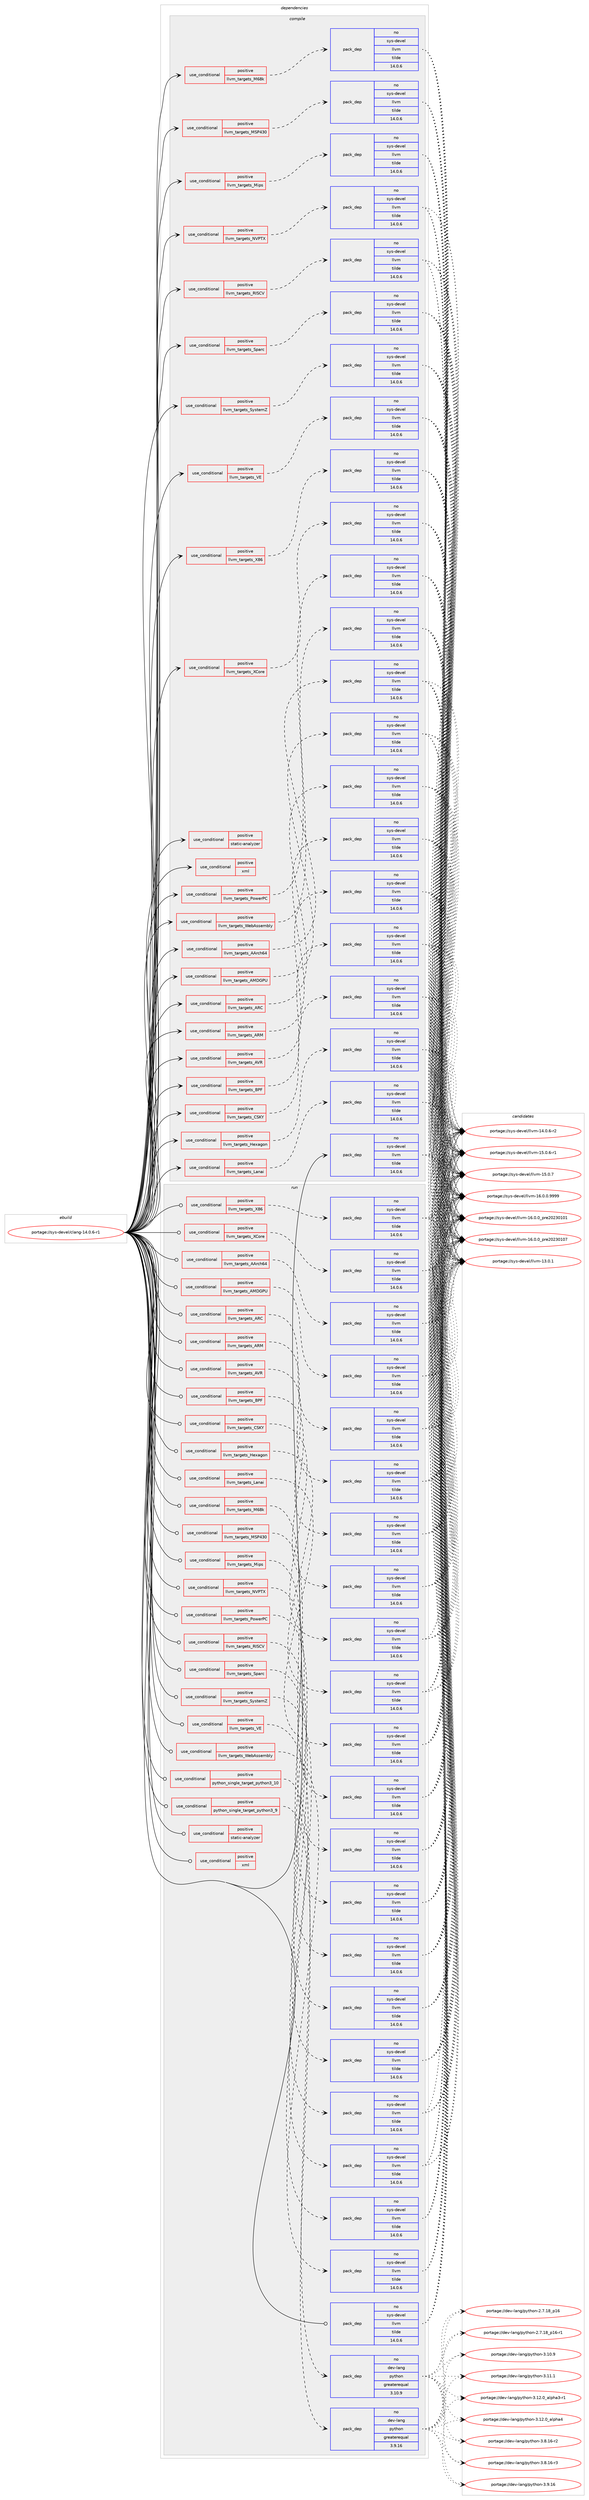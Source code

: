 digraph prolog {

# *************
# Graph options
# *************

newrank=true;
concentrate=true;
compound=true;
graph [rankdir=LR,fontname=Helvetica,fontsize=10,ranksep=1.5];#, ranksep=2.5, nodesep=0.2];
edge  [arrowhead=vee];
node  [fontname=Helvetica,fontsize=10];

# **********
# The ebuild
# **********

subgraph cluster_leftcol {
color=gray;
rank=same;
label=<<i>ebuild</i>>;
id [label="portage://sys-devel/clang-14.0.6-r1", color=red, width=4, href="../sys-devel/clang-14.0.6-r1.svg"];
}

# ****************
# The dependencies
# ****************

subgraph cluster_midcol {
color=gray;
label=<<i>dependencies</i>>;
subgraph cluster_compile {
fillcolor="#eeeeee";
style=filled;
label=<<i>compile</i>>;
subgraph cond5690 {
dependency8842 [label=<<TABLE BORDER="0" CELLBORDER="1" CELLSPACING="0" CELLPADDING="4"><TR><TD ROWSPAN="3" CELLPADDING="10">use_conditional</TD></TR><TR><TD>positive</TD></TR><TR><TD>llvm_targets_AArch64</TD></TR></TABLE>>, shape=none, color=red];
subgraph pack3074 {
dependency8843 [label=<<TABLE BORDER="0" CELLBORDER="1" CELLSPACING="0" CELLPADDING="4" WIDTH="220"><TR><TD ROWSPAN="6" CELLPADDING="30">pack_dep</TD></TR><TR><TD WIDTH="110">no</TD></TR><TR><TD>sys-devel</TD></TR><TR><TD>llvm</TD></TR><TR><TD>tilde</TD></TR><TR><TD>14.0.6</TD></TR></TABLE>>, shape=none, color=blue];
}
dependency8842:e -> dependency8843:w [weight=20,style="dashed",arrowhead="vee"];
}
id:e -> dependency8842:w [weight=20,style="solid",arrowhead="vee"];
subgraph cond5691 {
dependency8844 [label=<<TABLE BORDER="0" CELLBORDER="1" CELLSPACING="0" CELLPADDING="4"><TR><TD ROWSPAN="3" CELLPADDING="10">use_conditional</TD></TR><TR><TD>positive</TD></TR><TR><TD>llvm_targets_AMDGPU</TD></TR></TABLE>>, shape=none, color=red];
subgraph pack3075 {
dependency8845 [label=<<TABLE BORDER="0" CELLBORDER="1" CELLSPACING="0" CELLPADDING="4" WIDTH="220"><TR><TD ROWSPAN="6" CELLPADDING="30">pack_dep</TD></TR><TR><TD WIDTH="110">no</TD></TR><TR><TD>sys-devel</TD></TR><TR><TD>llvm</TD></TR><TR><TD>tilde</TD></TR><TR><TD>14.0.6</TD></TR></TABLE>>, shape=none, color=blue];
}
dependency8844:e -> dependency8845:w [weight=20,style="dashed",arrowhead="vee"];
}
id:e -> dependency8844:w [weight=20,style="solid",arrowhead="vee"];
subgraph cond5692 {
dependency8846 [label=<<TABLE BORDER="0" CELLBORDER="1" CELLSPACING="0" CELLPADDING="4"><TR><TD ROWSPAN="3" CELLPADDING="10">use_conditional</TD></TR><TR><TD>positive</TD></TR><TR><TD>llvm_targets_ARC</TD></TR></TABLE>>, shape=none, color=red];
subgraph pack3076 {
dependency8847 [label=<<TABLE BORDER="0" CELLBORDER="1" CELLSPACING="0" CELLPADDING="4" WIDTH="220"><TR><TD ROWSPAN="6" CELLPADDING="30">pack_dep</TD></TR><TR><TD WIDTH="110">no</TD></TR><TR><TD>sys-devel</TD></TR><TR><TD>llvm</TD></TR><TR><TD>tilde</TD></TR><TR><TD>14.0.6</TD></TR></TABLE>>, shape=none, color=blue];
}
dependency8846:e -> dependency8847:w [weight=20,style="dashed",arrowhead="vee"];
}
id:e -> dependency8846:w [weight=20,style="solid",arrowhead="vee"];
subgraph cond5693 {
dependency8848 [label=<<TABLE BORDER="0" CELLBORDER="1" CELLSPACING="0" CELLPADDING="4"><TR><TD ROWSPAN="3" CELLPADDING="10">use_conditional</TD></TR><TR><TD>positive</TD></TR><TR><TD>llvm_targets_ARM</TD></TR></TABLE>>, shape=none, color=red];
subgraph pack3077 {
dependency8849 [label=<<TABLE BORDER="0" CELLBORDER="1" CELLSPACING="0" CELLPADDING="4" WIDTH="220"><TR><TD ROWSPAN="6" CELLPADDING="30">pack_dep</TD></TR><TR><TD WIDTH="110">no</TD></TR><TR><TD>sys-devel</TD></TR><TR><TD>llvm</TD></TR><TR><TD>tilde</TD></TR><TR><TD>14.0.6</TD></TR></TABLE>>, shape=none, color=blue];
}
dependency8848:e -> dependency8849:w [weight=20,style="dashed",arrowhead="vee"];
}
id:e -> dependency8848:w [weight=20,style="solid",arrowhead="vee"];
subgraph cond5694 {
dependency8850 [label=<<TABLE BORDER="0" CELLBORDER="1" CELLSPACING="0" CELLPADDING="4"><TR><TD ROWSPAN="3" CELLPADDING="10">use_conditional</TD></TR><TR><TD>positive</TD></TR><TR><TD>llvm_targets_AVR</TD></TR></TABLE>>, shape=none, color=red];
subgraph pack3078 {
dependency8851 [label=<<TABLE BORDER="0" CELLBORDER="1" CELLSPACING="0" CELLPADDING="4" WIDTH="220"><TR><TD ROWSPAN="6" CELLPADDING="30">pack_dep</TD></TR><TR><TD WIDTH="110">no</TD></TR><TR><TD>sys-devel</TD></TR><TR><TD>llvm</TD></TR><TR><TD>tilde</TD></TR><TR><TD>14.0.6</TD></TR></TABLE>>, shape=none, color=blue];
}
dependency8850:e -> dependency8851:w [weight=20,style="dashed",arrowhead="vee"];
}
id:e -> dependency8850:w [weight=20,style="solid",arrowhead="vee"];
subgraph cond5695 {
dependency8852 [label=<<TABLE BORDER="0" CELLBORDER="1" CELLSPACING="0" CELLPADDING="4"><TR><TD ROWSPAN="3" CELLPADDING="10">use_conditional</TD></TR><TR><TD>positive</TD></TR><TR><TD>llvm_targets_BPF</TD></TR></TABLE>>, shape=none, color=red];
subgraph pack3079 {
dependency8853 [label=<<TABLE BORDER="0" CELLBORDER="1" CELLSPACING="0" CELLPADDING="4" WIDTH="220"><TR><TD ROWSPAN="6" CELLPADDING="30">pack_dep</TD></TR><TR><TD WIDTH="110">no</TD></TR><TR><TD>sys-devel</TD></TR><TR><TD>llvm</TD></TR><TR><TD>tilde</TD></TR><TR><TD>14.0.6</TD></TR></TABLE>>, shape=none, color=blue];
}
dependency8852:e -> dependency8853:w [weight=20,style="dashed",arrowhead="vee"];
}
id:e -> dependency8852:w [weight=20,style="solid",arrowhead="vee"];
subgraph cond5696 {
dependency8854 [label=<<TABLE BORDER="0" CELLBORDER="1" CELLSPACING="0" CELLPADDING="4"><TR><TD ROWSPAN="3" CELLPADDING="10">use_conditional</TD></TR><TR><TD>positive</TD></TR><TR><TD>llvm_targets_CSKY</TD></TR></TABLE>>, shape=none, color=red];
subgraph pack3080 {
dependency8855 [label=<<TABLE BORDER="0" CELLBORDER="1" CELLSPACING="0" CELLPADDING="4" WIDTH="220"><TR><TD ROWSPAN="6" CELLPADDING="30">pack_dep</TD></TR><TR><TD WIDTH="110">no</TD></TR><TR><TD>sys-devel</TD></TR><TR><TD>llvm</TD></TR><TR><TD>tilde</TD></TR><TR><TD>14.0.6</TD></TR></TABLE>>, shape=none, color=blue];
}
dependency8854:e -> dependency8855:w [weight=20,style="dashed",arrowhead="vee"];
}
id:e -> dependency8854:w [weight=20,style="solid",arrowhead="vee"];
subgraph cond5697 {
dependency8856 [label=<<TABLE BORDER="0" CELLBORDER="1" CELLSPACING="0" CELLPADDING="4"><TR><TD ROWSPAN="3" CELLPADDING="10">use_conditional</TD></TR><TR><TD>positive</TD></TR><TR><TD>llvm_targets_Hexagon</TD></TR></TABLE>>, shape=none, color=red];
subgraph pack3081 {
dependency8857 [label=<<TABLE BORDER="0" CELLBORDER="1" CELLSPACING="0" CELLPADDING="4" WIDTH="220"><TR><TD ROWSPAN="6" CELLPADDING="30">pack_dep</TD></TR><TR><TD WIDTH="110">no</TD></TR><TR><TD>sys-devel</TD></TR><TR><TD>llvm</TD></TR><TR><TD>tilde</TD></TR><TR><TD>14.0.6</TD></TR></TABLE>>, shape=none, color=blue];
}
dependency8856:e -> dependency8857:w [weight=20,style="dashed",arrowhead="vee"];
}
id:e -> dependency8856:w [weight=20,style="solid",arrowhead="vee"];
subgraph cond5698 {
dependency8858 [label=<<TABLE BORDER="0" CELLBORDER="1" CELLSPACING="0" CELLPADDING="4"><TR><TD ROWSPAN="3" CELLPADDING="10">use_conditional</TD></TR><TR><TD>positive</TD></TR><TR><TD>llvm_targets_Lanai</TD></TR></TABLE>>, shape=none, color=red];
subgraph pack3082 {
dependency8859 [label=<<TABLE BORDER="0" CELLBORDER="1" CELLSPACING="0" CELLPADDING="4" WIDTH="220"><TR><TD ROWSPAN="6" CELLPADDING="30">pack_dep</TD></TR><TR><TD WIDTH="110">no</TD></TR><TR><TD>sys-devel</TD></TR><TR><TD>llvm</TD></TR><TR><TD>tilde</TD></TR><TR><TD>14.0.6</TD></TR></TABLE>>, shape=none, color=blue];
}
dependency8858:e -> dependency8859:w [weight=20,style="dashed",arrowhead="vee"];
}
id:e -> dependency8858:w [weight=20,style="solid",arrowhead="vee"];
subgraph cond5699 {
dependency8860 [label=<<TABLE BORDER="0" CELLBORDER="1" CELLSPACING="0" CELLPADDING="4"><TR><TD ROWSPAN="3" CELLPADDING="10">use_conditional</TD></TR><TR><TD>positive</TD></TR><TR><TD>llvm_targets_M68k</TD></TR></TABLE>>, shape=none, color=red];
subgraph pack3083 {
dependency8861 [label=<<TABLE BORDER="0" CELLBORDER="1" CELLSPACING="0" CELLPADDING="4" WIDTH="220"><TR><TD ROWSPAN="6" CELLPADDING="30">pack_dep</TD></TR><TR><TD WIDTH="110">no</TD></TR><TR><TD>sys-devel</TD></TR><TR><TD>llvm</TD></TR><TR><TD>tilde</TD></TR><TR><TD>14.0.6</TD></TR></TABLE>>, shape=none, color=blue];
}
dependency8860:e -> dependency8861:w [weight=20,style="dashed",arrowhead="vee"];
}
id:e -> dependency8860:w [weight=20,style="solid",arrowhead="vee"];
subgraph cond5700 {
dependency8862 [label=<<TABLE BORDER="0" CELLBORDER="1" CELLSPACING="0" CELLPADDING="4"><TR><TD ROWSPAN="3" CELLPADDING="10">use_conditional</TD></TR><TR><TD>positive</TD></TR><TR><TD>llvm_targets_MSP430</TD></TR></TABLE>>, shape=none, color=red];
subgraph pack3084 {
dependency8863 [label=<<TABLE BORDER="0" CELLBORDER="1" CELLSPACING="0" CELLPADDING="4" WIDTH="220"><TR><TD ROWSPAN="6" CELLPADDING="30">pack_dep</TD></TR><TR><TD WIDTH="110">no</TD></TR><TR><TD>sys-devel</TD></TR><TR><TD>llvm</TD></TR><TR><TD>tilde</TD></TR><TR><TD>14.0.6</TD></TR></TABLE>>, shape=none, color=blue];
}
dependency8862:e -> dependency8863:w [weight=20,style="dashed",arrowhead="vee"];
}
id:e -> dependency8862:w [weight=20,style="solid",arrowhead="vee"];
subgraph cond5701 {
dependency8864 [label=<<TABLE BORDER="0" CELLBORDER="1" CELLSPACING="0" CELLPADDING="4"><TR><TD ROWSPAN="3" CELLPADDING="10">use_conditional</TD></TR><TR><TD>positive</TD></TR><TR><TD>llvm_targets_Mips</TD></TR></TABLE>>, shape=none, color=red];
subgraph pack3085 {
dependency8865 [label=<<TABLE BORDER="0" CELLBORDER="1" CELLSPACING="0" CELLPADDING="4" WIDTH="220"><TR><TD ROWSPAN="6" CELLPADDING="30">pack_dep</TD></TR><TR><TD WIDTH="110">no</TD></TR><TR><TD>sys-devel</TD></TR><TR><TD>llvm</TD></TR><TR><TD>tilde</TD></TR><TR><TD>14.0.6</TD></TR></TABLE>>, shape=none, color=blue];
}
dependency8864:e -> dependency8865:w [weight=20,style="dashed",arrowhead="vee"];
}
id:e -> dependency8864:w [weight=20,style="solid",arrowhead="vee"];
subgraph cond5702 {
dependency8866 [label=<<TABLE BORDER="0" CELLBORDER="1" CELLSPACING="0" CELLPADDING="4"><TR><TD ROWSPAN="3" CELLPADDING="10">use_conditional</TD></TR><TR><TD>positive</TD></TR><TR><TD>llvm_targets_NVPTX</TD></TR></TABLE>>, shape=none, color=red];
subgraph pack3086 {
dependency8867 [label=<<TABLE BORDER="0" CELLBORDER="1" CELLSPACING="0" CELLPADDING="4" WIDTH="220"><TR><TD ROWSPAN="6" CELLPADDING="30">pack_dep</TD></TR><TR><TD WIDTH="110">no</TD></TR><TR><TD>sys-devel</TD></TR><TR><TD>llvm</TD></TR><TR><TD>tilde</TD></TR><TR><TD>14.0.6</TD></TR></TABLE>>, shape=none, color=blue];
}
dependency8866:e -> dependency8867:w [weight=20,style="dashed",arrowhead="vee"];
}
id:e -> dependency8866:w [weight=20,style="solid",arrowhead="vee"];
subgraph cond5703 {
dependency8868 [label=<<TABLE BORDER="0" CELLBORDER="1" CELLSPACING="0" CELLPADDING="4"><TR><TD ROWSPAN="3" CELLPADDING="10">use_conditional</TD></TR><TR><TD>positive</TD></TR><TR><TD>llvm_targets_PowerPC</TD></TR></TABLE>>, shape=none, color=red];
subgraph pack3087 {
dependency8869 [label=<<TABLE BORDER="0" CELLBORDER="1" CELLSPACING="0" CELLPADDING="4" WIDTH="220"><TR><TD ROWSPAN="6" CELLPADDING="30">pack_dep</TD></TR><TR><TD WIDTH="110">no</TD></TR><TR><TD>sys-devel</TD></TR><TR><TD>llvm</TD></TR><TR><TD>tilde</TD></TR><TR><TD>14.0.6</TD></TR></TABLE>>, shape=none, color=blue];
}
dependency8868:e -> dependency8869:w [weight=20,style="dashed",arrowhead="vee"];
}
id:e -> dependency8868:w [weight=20,style="solid",arrowhead="vee"];
subgraph cond5704 {
dependency8870 [label=<<TABLE BORDER="0" CELLBORDER="1" CELLSPACING="0" CELLPADDING="4"><TR><TD ROWSPAN="3" CELLPADDING="10">use_conditional</TD></TR><TR><TD>positive</TD></TR><TR><TD>llvm_targets_RISCV</TD></TR></TABLE>>, shape=none, color=red];
subgraph pack3088 {
dependency8871 [label=<<TABLE BORDER="0" CELLBORDER="1" CELLSPACING="0" CELLPADDING="4" WIDTH="220"><TR><TD ROWSPAN="6" CELLPADDING="30">pack_dep</TD></TR><TR><TD WIDTH="110">no</TD></TR><TR><TD>sys-devel</TD></TR><TR><TD>llvm</TD></TR><TR><TD>tilde</TD></TR><TR><TD>14.0.6</TD></TR></TABLE>>, shape=none, color=blue];
}
dependency8870:e -> dependency8871:w [weight=20,style="dashed",arrowhead="vee"];
}
id:e -> dependency8870:w [weight=20,style="solid",arrowhead="vee"];
subgraph cond5705 {
dependency8872 [label=<<TABLE BORDER="0" CELLBORDER="1" CELLSPACING="0" CELLPADDING="4"><TR><TD ROWSPAN="3" CELLPADDING="10">use_conditional</TD></TR><TR><TD>positive</TD></TR><TR><TD>llvm_targets_Sparc</TD></TR></TABLE>>, shape=none, color=red];
subgraph pack3089 {
dependency8873 [label=<<TABLE BORDER="0" CELLBORDER="1" CELLSPACING="0" CELLPADDING="4" WIDTH="220"><TR><TD ROWSPAN="6" CELLPADDING="30">pack_dep</TD></TR><TR><TD WIDTH="110">no</TD></TR><TR><TD>sys-devel</TD></TR><TR><TD>llvm</TD></TR><TR><TD>tilde</TD></TR><TR><TD>14.0.6</TD></TR></TABLE>>, shape=none, color=blue];
}
dependency8872:e -> dependency8873:w [weight=20,style="dashed",arrowhead="vee"];
}
id:e -> dependency8872:w [weight=20,style="solid",arrowhead="vee"];
subgraph cond5706 {
dependency8874 [label=<<TABLE BORDER="0" CELLBORDER="1" CELLSPACING="0" CELLPADDING="4"><TR><TD ROWSPAN="3" CELLPADDING="10">use_conditional</TD></TR><TR><TD>positive</TD></TR><TR><TD>llvm_targets_SystemZ</TD></TR></TABLE>>, shape=none, color=red];
subgraph pack3090 {
dependency8875 [label=<<TABLE BORDER="0" CELLBORDER="1" CELLSPACING="0" CELLPADDING="4" WIDTH="220"><TR><TD ROWSPAN="6" CELLPADDING="30">pack_dep</TD></TR><TR><TD WIDTH="110">no</TD></TR><TR><TD>sys-devel</TD></TR><TR><TD>llvm</TD></TR><TR><TD>tilde</TD></TR><TR><TD>14.0.6</TD></TR></TABLE>>, shape=none, color=blue];
}
dependency8874:e -> dependency8875:w [weight=20,style="dashed",arrowhead="vee"];
}
id:e -> dependency8874:w [weight=20,style="solid",arrowhead="vee"];
subgraph cond5707 {
dependency8876 [label=<<TABLE BORDER="0" CELLBORDER="1" CELLSPACING="0" CELLPADDING="4"><TR><TD ROWSPAN="3" CELLPADDING="10">use_conditional</TD></TR><TR><TD>positive</TD></TR><TR><TD>llvm_targets_VE</TD></TR></TABLE>>, shape=none, color=red];
subgraph pack3091 {
dependency8877 [label=<<TABLE BORDER="0" CELLBORDER="1" CELLSPACING="0" CELLPADDING="4" WIDTH="220"><TR><TD ROWSPAN="6" CELLPADDING="30">pack_dep</TD></TR><TR><TD WIDTH="110">no</TD></TR><TR><TD>sys-devel</TD></TR><TR><TD>llvm</TD></TR><TR><TD>tilde</TD></TR><TR><TD>14.0.6</TD></TR></TABLE>>, shape=none, color=blue];
}
dependency8876:e -> dependency8877:w [weight=20,style="dashed",arrowhead="vee"];
}
id:e -> dependency8876:w [weight=20,style="solid",arrowhead="vee"];
subgraph cond5708 {
dependency8878 [label=<<TABLE BORDER="0" CELLBORDER="1" CELLSPACING="0" CELLPADDING="4"><TR><TD ROWSPAN="3" CELLPADDING="10">use_conditional</TD></TR><TR><TD>positive</TD></TR><TR><TD>llvm_targets_WebAssembly</TD></TR></TABLE>>, shape=none, color=red];
subgraph pack3092 {
dependency8879 [label=<<TABLE BORDER="0" CELLBORDER="1" CELLSPACING="0" CELLPADDING="4" WIDTH="220"><TR><TD ROWSPAN="6" CELLPADDING="30">pack_dep</TD></TR><TR><TD WIDTH="110">no</TD></TR><TR><TD>sys-devel</TD></TR><TR><TD>llvm</TD></TR><TR><TD>tilde</TD></TR><TR><TD>14.0.6</TD></TR></TABLE>>, shape=none, color=blue];
}
dependency8878:e -> dependency8879:w [weight=20,style="dashed",arrowhead="vee"];
}
id:e -> dependency8878:w [weight=20,style="solid",arrowhead="vee"];
subgraph cond5709 {
dependency8880 [label=<<TABLE BORDER="0" CELLBORDER="1" CELLSPACING="0" CELLPADDING="4"><TR><TD ROWSPAN="3" CELLPADDING="10">use_conditional</TD></TR><TR><TD>positive</TD></TR><TR><TD>llvm_targets_X86</TD></TR></TABLE>>, shape=none, color=red];
subgraph pack3093 {
dependency8881 [label=<<TABLE BORDER="0" CELLBORDER="1" CELLSPACING="0" CELLPADDING="4" WIDTH="220"><TR><TD ROWSPAN="6" CELLPADDING="30">pack_dep</TD></TR><TR><TD WIDTH="110">no</TD></TR><TR><TD>sys-devel</TD></TR><TR><TD>llvm</TD></TR><TR><TD>tilde</TD></TR><TR><TD>14.0.6</TD></TR></TABLE>>, shape=none, color=blue];
}
dependency8880:e -> dependency8881:w [weight=20,style="dashed",arrowhead="vee"];
}
id:e -> dependency8880:w [weight=20,style="solid",arrowhead="vee"];
subgraph cond5710 {
dependency8882 [label=<<TABLE BORDER="0" CELLBORDER="1" CELLSPACING="0" CELLPADDING="4"><TR><TD ROWSPAN="3" CELLPADDING="10">use_conditional</TD></TR><TR><TD>positive</TD></TR><TR><TD>llvm_targets_XCore</TD></TR></TABLE>>, shape=none, color=red];
subgraph pack3094 {
dependency8883 [label=<<TABLE BORDER="0" CELLBORDER="1" CELLSPACING="0" CELLPADDING="4" WIDTH="220"><TR><TD ROWSPAN="6" CELLPADDING="30">pack_dep</TD></TR><TR><TD WIDTH="110">no</TD></TR><TR><TD>sys-devel</TD></TR><TR><TD>llvm</TD></TR><TR><TD>tilde</TD></TR><TR><TD>14.0.6</TD></TR></TABLE>>, shape=none, color=blue];
}
dependency8882:e -> dependency8883:w [weight=20,style="dashed",arrowhead="vee"];
}
id:e -> dependency8882:w [weight=20,style="solid",arrowhead="vee"];
subgraph cond5711 {
dependency8884 [label=<<TABLE BORDER="0" CELLBORDER="1" CELLSPACING="0" CELLPADDING="4"><TR><TD ROWSPAN="3" CELLPADDING="10">use_conditional</TD></TR><TR><TD>positive</TD></TR><TR><TD>static-analyzer</TD></TR></TABLE>>, shape=none, color=red];
# *** BEGIN UNKNOWN DEPENDENCY TYPE (TODO) ***
# dependency8884 -> package_dependency(portage://sys-devel/clang-14.0.6-r1,install,no,dev-lang,perl,none,[,,],any_different_slot,[])
# *** END UNKNOWN DEPENDENCY TYPE (TODO) ***

}
id:e -> dependency8884:w [weight=20,style="solid",arrowhead="vee"];
subgraph cond5712 {
dependency8885 [label=<<TABLE BORDER="0" CELLBORDER="1" CELLSPACING="0" CELLPADDING="4"><TR><TD ROWSPAN="3" CELLPADDING="10">use_conditional</TD></TR><TR><TD>positive</TD></TR><TR><TD>xml</TD></TR></TABLE>>, shape=none, color=red];
# *** BEGIN UNKNOWN DEPENDENCY TYPE (TODO) ***
# dependency8885 -> package_dependency(portage://sys-devel/clang-14.0.6-r1,install,no,dev-libs,libxml2,none,[,,],[slot(2),equal],[use(optenable(abi_x86_32),negative),use(optenable(abi_x86_64),negative),use(optenable(abi_x86_x32),negative),use(optenable(abi_mips_n32),negative),use(optenable(abi_mips_n64),negative),use(optenable(abi_mips_o32),negative),use(optenable(abi_s390_32),negative),use(optenable(abi_s390_64),negative)])
# *** END UNKNOWN DEPENDENCY TYPE (TODO) ***

}
id:e -> dependency8885:w [weight=20,style="solid",arrowhead="vee"];
subgraph pack3095 {
dependency8886 [label=<<TABLE BORDER="0" CELLBORDER="1" CELLSPACING="0" CELLPADDING="4" WIDTH="220"><TR><TD ROWSPAN="6" CELLPADDING="30">pack_dep</TD></TR><TR><TD WIDTH="110">no</TD></TR><TR><TD>sys-devel</TD></TR><TR><TD>llvm</TD></TR><TR><TD>tilde</TD></TR><TR><TD>14.0.6</TD></TR></TABLE>>, shape=none, color=blue];
}
id:e -> dependency8886:w [weight=20,style="solid",arrowhead="vee"];
# *** BEGIN UNKNOWN DEPENDENCY TYPE (TODO) ***
# id -> package_dependency(portage://sys-devel/clang-14.0.6-r1,install,strong,sys-devel,llvm,none,[,,],[slot(0)],[])
# *** END UNKNOWN DEPENDENCY TYPE (TODO) ***

}
subgraph cluster_compileandrun {
fillcolor="#eeeeee";
style=filled;
label=<<i>compile and run</i>>;
}
subgraph cluster_run {
fillcolor="#eeeeee";
style=filled;
label=<<i>run</i>>;
subgraph cond5713 {
dependency8887 [label=<<TABLE BORDER="0" CELLBORDER="1" CELLSPACING="0" CELLPADDING="4"><TR><TD ROWSPAN="3" CELLPADDING="10">use_conditional</TD></TR><TR><TD>positive</TD></TR><TR><TD>llvm_targets_AArch64</TD></TR></TABLE>>, shape=none, color=red];
subgraph pack3096 {
dependency8888 [label=<<TABLE BORDER="0" CELLBORDER="1" CELLSPACING="0" CELLPADDING="4" WIDTH="220"><TR><TD ROWSPAN="6" CELLPADDING="30">pack_dep</TD></TR><TR><TD WIDTH="110">no</TD></TR><TR><TD>sys-devel</TD></TR><TR><TD>llvm</TD></TR><TR><TD>tilde</TD></TR><TR><TD>14.0.6</TD></TR></TABLE>>, shape=none, color=blue];
}
dependency8887:e -> dependency8888:w [weight=20,style="dashed",arrowhead="vee"];
}
id:e -> dependency8887:w [weight=20,style="solid",arrowhead="odot"];
subgraph cond5714 {
dependency8889 [label=<<TABLE BORDER="0" CELLBORDER="1" CELLSPACING="0" CELLPADDING="4"><TR><TD ROWSPAN="3" CELLPADDING="10">use_conditional</TD></TR><TR><TD>positive</TD></TR><TR><TD>llvm_targets_AMDGPU</TD></TR></TABLE>>, shape=none, color=red];
subgraph pack3097 {
dependency8890 [label=<<TABLE BORDER="0" CELLBORDER="1" CELLSPACING="0" CELLPADDING="4" WIDTH="220"><TR><TD ROWSPAN="6" CELLPADDING="30">pack_dep</TD></TR><TR><TD WIDTH="110">no</TD></TR><TR><TD>sys-devel</TD></TR><TR><TD>llvm</TD></TR><TR><TD>tilde</TD></TR><TR><TD>14.0.6</TD></TR></TABLE>>, shape=none, color=blue];
}
dependency8889:e -> dependency8890:w [weight=20,style="dashed",arrowhead="vee"];
}
id:e -> dependency8889:w [weight=20,style="solid",arrowhead="odot"];
subgraph cond5715 {
dependency8891 [label=<<TABLE BORDER="0" CELLBORDER="1" CELLSPACING="0" CELLPADDING="4"><TR><TD ROWSPAN="3" CELLPADDING="10">use_conditional</TD></TR><TR><TD>positive</TD></TR><TR><TD>llvm_targets_ARC</TD></TR></TABLE>>, shape=none, color=red];
subgraph pack3098 {
dependency8892 [label=<<TABLE BORDER="0" CELLBORDER="1" CELLSPACING="0" CELLPADDING="4" WIDTH="220"><TR><TD ROWSPAN="6" CELLPADDING="30">pack_dep</TD></TR><TR><TD WIDTH="110">no</TD></TR><TR><TD>sys-devel</TD></TR><TR><TD>llvm</TD></TR><TR><TD>tilde</TD></TR><TR><TD>14.0.6</TD></TR></TABLE>>, shape=none, color=blue];
}
dependency8891:e -> dependency8892:w [weight=20,style="dashed",arrowhead="vee"];
}
id:e -> dependency8891:w [weight=20,style="solid",arrowhead="odot"];
subgraph cond5716 {
dependency8893 [label=<<TABLE BORDER="0" CELLBORDER="1" CELLSPACING="0" CELLPADDING="4"><TR><TD ROWSPAN="3" CELLPADDING="10">use_conditional</TD></TR><TR><TD>positive</TD></TR><TR><TD>llvm_targets_ARM</TD></TR></TABLE>>, shape=none, color=red];
subgraph pack3099 {
dependency8894 [label=<<TABLE BORDER="0" CELLBORDER="1" CELLSPACING="0" CELLPADDING="4" WIDTH="220"><TR><TD ROWSPAN="6" CELLPADDING="30">pack_dep</TD></TR><TR><TD WIDTH="110">no</TD></TR><TR><TD>sys-devel</TD></TR><TR><TD>llvm</TD></TR><TR><TD>tilde</TD></TR><TR><TD>14.0.6</TD></TR></TABLE>>, shape=none, color=blue];
}
dependency8893:e -> dependency8894:w [weight=20,style="dashed",arrowhead="vee"];
}
id:e -> dependency8893:w [weight=20,style="solid",arrowhead="odot"];
subgraph cond5717 {
dependency8895 [label=<<TABLE BORDER="0" CELLBORDER="1" CELLSPACING="0" CELLPADDING="4"><TR><TD ROWSPAN="3" CELLPADDING="10">use_conditional</TD></TR><TR><TD>positive</TD></TR><TR><TD>llvm_targets_AVR</TD></TR></TABLE>>, shape=none, color=red];
subgraph pack3100 {
dependency8896 [label=<<TABLE BORDER="0" CELLBORDER="1" CELLSPACING="0" CELLPADDING="4" WIDTH="220"><TR><TD ROWSPAN="6" CELLPADDING="30">pack_dep</TD></TR><TR><TD WIDTH="110">no</TD></TR><TR><TD>sys-devel</TD></TR><TR><TD>llvm</TD></TR><TR><TD>tilde</TD></TR><TR><TD>14.0.6</TD></TR></TABLE>>, shape=none, color=blue];
}
dependency8895:e -> dependency8896:w [weight=20,style="dashed",arrowhead="vee"];
}
id:e -> dependency8895:w [weight=20,style="solid",arrowhead="odot"];
subgraph cond5718 {
dependency8897 [label=<<TABLE BORDER="0" CELLBORDER="1" CELLSPACING="0" CELLPADDING="4"><TR><TD ROWSPAN="3" CELLPADDING="10">use_conditional</TD></TR><TR><TD>positive</TD></TR><TR><TD>llvm_targets_BPF</TD></TR></TABLE>>, shape=none, color=red];
subgraph pack3101 {
dependency8898 [label=<<TABLE BORDER="0" CELLBORDER="1" CELLSPACING="0" CELLPADDING="4" WIDTH="220"><TR><TD ROWSPAN="6" CELLPADDING="30">pack_dep</TD></TR><TR><TD WIDTH="110">no</TD></TR><TR><TD>sys-devel</TD></TR><TR><TD>llvm</TD></TR><TR><TD>tilde</TD></TR><TR><TD>14.0.6</TD></TR></TABLE>>, shape=none, color=blue];
}
dependency8897:e -> dependency8898:w [weight=20,style="dashed",arrowhead="vee"];
}
id:e -> dependency8897:w [weight=20,style="solid",arrowhead="odot"];
subgraph cond5719 {
dependency8899 [label=<<TABLE BORDER="0" CELLBORDER="1" CELLSPACING="0" CELLPADDING="4"><TR><TD ROWSPAN="3" CELLPADDING="10">use_conditional</TD></TR><TR><TD>positive</TD></TR><TR><TD>llvm_targets_CSKY</TD></TR></TABLE>>, shape=none, color=red];
subgraph pack3102 {
dependency8900 [label=<<TABLE BORDER="0" CELLBORDER="1" CELLSPACING="0" CELLPADDING="4" WIDTH="220"><TR><TD ROWSPAN="6" CELLPADDING="30">pack_dep</TD></TR><TR><TD WIDTH="110">no</TD></TR><TR><TD>sys-devel</TD></TR><TR><TD>llvm</TD></TR><TR><TD>tilde</TD></TR><TR><TD>14.0.6</TD></TR></TABLE>>, shape=none, color=blue];
}
dependency8899:e -> dependency8900:w [weight=20,style="dashed",arrowhead="vee"];
}
id:e -> dependency8899:w [weight=20,style="solid",arrowhead="odot"];
subgraph cond5720 {
dependency8901 [label=<<TABLE BORDER="0" CELLBORDER="1" CELLSPACING="0" CELLPADDING="4"><TR><TD ROWSPAN="3" CELLPADDING="10">use_conditional</TD></TR><TR><TD>positive</TD></TR><TR><TD>llvm_targets_Hexagon</TD></TR></TABLE>>, shape=none, color=red];
subgraph pack3103 {
dependency8902 [label=<<TABLE BORDER="0" CELLBORDER="1" CELLSPACING="0" CELLPADDING="4" WIDTH="220"><TR><TD ROWSPAN="6" CELLPADDING="30">pack_dep</TD></TR><TR><TD WIDTH="110">no</TD></TR><TR><TD>sys-devel</TD></TR><TR><TD>llvm</TD></TR><TR><TD>tilde</TD></TR><TR><TD>14.0.6</TD></TR></TABLE>>, shape=none, color=blue];
}
dependency8901:e -> dependency8902:w [weight=20,style="dashed",arrowhead="vee"];
}
id:e -> dependency8901:w [weight=20,style="solid",arrowhead="odot"];
subgraph cond5721 {
dependency8903 [label=<<TABLE BORDER="0" CELLBORDER="1" CELLSPACING="0" CELLPADDING="4"><TR><TD ROWSPAN="3" CELLPADDING="10">use_conditional</TD></TR><TR><TD>positive</TD></TR><TR><TD>llvm_targets_Lanai</TD></TR></TABLE>>, shape=none, color=red];
subgraph pack3104 {
dependency8904 [label=<<TABLE BORDER="0" CELLBORDER="1" CELLSPACING="0" CELLPADDING="4" WIDTH="220"><TR><TD ROWSPAN="6" CELLPADDING="30">pack_dep</TD></TR><TR><TD WIDTH="110">no</TD></TR><TR><TD>sys-devel</TD></TR><TR><TD>llvm</TD></TR><TR><TD>tilde</TD></TR><TR><TD>14.0.6</TD></TR></TABLE>>, shape=none, color=blue];
}
dependency8903:e -> dependency8904:w [weight=20,style="dashed",arrowhead="vee"];
}
id:e -> dependency8903:w [weight=20,style="solid",arrowhead="odot"];
subgraph cond5722 {
dependency8905 [label=<<TABLE BORDER="0" CELLBORDER="1" CELLSPACING="0" CELLPADDING="4"><TR><TD ROWSPAN="3" CELLPADDING="10">use_conditional</TD></TR><TR><TD>positive</TD></TR><TR><TD>llvm_targets_M68k</TD></TR></TABLE>>, shape=none, color=red];
subgraph pack3105 {
dependency8906 [label=<<TABLE BORDER="0" CELLBORDER="1" CELLSPACING="0" CELLPADDING="4" WIDTH="220"><TR><TD ROWSPAN="6" CELLPADDING="30">pack_dep</TD></TR><TR><TD WIDTH="110">no</TD></TR><TR><TD>sys-devel</TD></TR><TR><TD>llvm</TD></TR><TR><TD>tilde</TD></TR><TR><TD>14.0.6</TD></TR></TABLE>>, shape=none, color=blue];
}
dependency8905:e -> dependency8906:w [weight=20,style="dashed",arrowhead="vee"];
}
id:e -> dependency8905:w [weight=20,style="solid",arrowhead="odot"];
subgraph cond5723 {
dependency8907 [label=<<TABLE BORDER="0" CELLBORDER="1" CELLSPACING="0" CELLPADDING="4"><TR><TD ROWSPAN="3" CELLPADDING="10">use_conditional</TD></TR><TR><TD>positive</TD></TR><TR><TD>llvm_targets_MSP430</TD></TR></TABLE>>, shape=none, color=red];
subgraph pack3106 {
dependency8908 [label=<<TABLE BORDER="0" CELLBORDER="1" CELLSPACING="0" CELLPADDING="4" WIDTH="220"><TR><TD ROWSPAN="6" CELLPADDING="30">pack_dep</TD></TR><TR><TD WIDTH="110">no</TD></TR><TR><TD>sys-devel</TD></TR><TR><TD>llvm</TD></TR><TR><TD>tilde</TD></TR><TR><TD>14.0.6</TD></TR></TABLE>>, shape=none, color=blue];
}
dependency8907:e -> dependency8908:w [weight=20,style="dashed",arrowhead="vee"];
}
id:e -> dependency8907:w [weight=20,style="solid",arrowhead="odot"];
subgraph cond5724 {
dependency8909 [label=<<TABLE BORDER="0" CELLBORDER="1" CELLSPACING="0" CELLPADDING="4"><TR><TD ROWSPAN="3" CELLPADDING="10">use_conditional</TD></TR><TR><TD>positive</TD></TR><TR><TD>llvm_targets_Mips</TD></TR></TABLE>>, shape=none, color=red];
subgraph pack3107 {
dependency8910 [label=<<TABLE BORDER="0" CELLBORDER="1" CELLSPACING="0" CELLPADDING="4" WIDTH="220"><TR><TD ROWSPAN="6" CELLPADDING="30">pack_dep</TD></TR><TR><TD WIDTH="110">no</TD></TR><TR><TD>sys-devel</TD></TR><TR><TD>llvm</TD></TR><TR><TD>tilde</TD></TR><TR><TD>14.0.6</TD></TR></TABLE>>, shape=none, color=blue];
}
dependency8909:e -> dependency8910:w [weight=20,style="dashed",arrowhead="vee"];
}
id:e -> dependency8909:w [weight=20,style="solid",arrowhead="odot"];
subgraph cond5725 {
dependency8911 [label=<<TABLE BORDER="0" CELLBORDER="1" CELLSPACING="0" CELLPADDING="4"><TR><TD ROWSPAN="3" CELLPADDING="10">use_conditional</TD></TR><TR><TD>positive</TD></TR><TR><TD>llvm_targets_NVPTX</TD></TR></TABLE>>, shape=none, color=red];
subgraph pack3108 {
dependency8912 [label=<<TABLE BORDER="0" CELLBORDER="1" CELLSPACING="0" CELLPADDING="4" WIDTH="220"><TR><TD ROWSPAN="6" CELLPADDING="30">pack_dep</TD></TR><TR><TD WIDTH="110">no</TD></TR><TR><TD>sys-devel</TD></TR><TR><TD>llvm</TD></TR><TR><TD>tilde</TD></TR><TR><TD>14.0.6</TD></TR></TABLE>>, shape=none, color=blue];
}
dependency8911:e -> dependency8912:w [weight=20,style="dashed",arrowhead="vee"];
}
id:e -> dependency8911:w [weight=20,style="solid",arrowhead="odot"];
subgraph cond5726 {
dependency8913 [label=<<TABLE BORDER="0" CELLBORDER="1" CELLSPACING="0" CELLPADDING="4"><TR><TD ROWSPAN="3" CELLPADDING="10">use_conditional</TD></TR><TR><TD>positive</TD></TR><TR><TD>llvm_targets_PowerPC</TD></TR></TABLE>>, shape=none, color=red];
subgraph pack3109 {
dependency8914 [label=<<TABLE BORDER="0" CELLBORDER="1" CELLSPACING="0" CELLPADDING="4" WIDTH="220"><TR><TD ROWSPAN="6" CELLPADDING="30">pack_dep</TD></TR><TR><TD WIDTH="110">no</TD></TR><TR><TD>sys-devel</TD></TR><TR><TD>llvm</TD></TR><TR><TD>tilde</TD></TR><TR><TD>14.0.6</TD></TR></TABLE>>, shape=none, color=blue];
}
dependency8913:e -> dependency8914:w [weight=20,style="dashed",arrowhead="vee"];
}
id:e -> dependency8913:w [weight=20,style="solid",arrowhead="odot"];
subgraph cond5727 {
dependency8915 [label=<<TABLE BORDER="0" CELLBORDER="1" CELLSPACING="0" CELLPADDING="4"><TR><TD ROWSPAN="3" CELLPADDING="10">use_conditional</TD></TR><TR><TD>positive</TD></TR><TR><TD>llvm_targets_RISCV</TD></TR></TABLE>>, shape=none, color=red];
subgraph pack3110 {
dependency8916 [label=<<TABLE BORDER="0" CELLBORDER="1" CELLSPACING="0" CELLPADDING="4" WIDTH="220"><TR><TD ROWSPAN="6" CELLPADDING="30">pack_dep</TD></TR><TR><TD WIDTH="110">no</TD></TR><TR><TD>sys-devel</TD></TR><TR><TD>llvm</TD></TR><TR><TD>tilde</TD></TR><TR><TD>14.0.6</TD></TR></TABLE>>, shape=none, color=blue];
}
dependency8915:e -> dependency8916:w [weight=20,style="dashed",arrowhead="vee"];
}
id:e -> dependency8915:w [weight=20,style="solid",arrowhead="odot"];
subgraph cond5728 {
dependency8917 [label=<<TABLE BORDER="0" CELLBORDER="1" CELLSPACING="0" CELLPADDING="4"><TR><TD ROWSPAN="3" CELLPADDING="10">use_conditional</TD></TR><TR><TD>positive</TD></TR><TR><TD>llvm_targets_Sparc</TD></TR></TABLE>>, shape=none, color=red];
subgraph pack3111 {
dependency8918 [label=<<TABLE BORDER="0" CELLBORDER="1" CELLSPACING="0" CELLPADDING="4" WIDTH="220"><TR><TD ROWSPAN="6" CELLPADDING="30">pack_dep</TD></TR><TR><TD WIDTH="110">no</TD></TR><TR><TD>sys-devel</TD></TR><TR><TD>llvm</TD></TR><TR><TD>tilde</TD></TR><TR><TD>14.0.6</TD></TR></TABLE>>, shape=none, color=blue];
}
dependency8917:e -> dependency8918:w [weight=20,style="dashed",arrowhead="vee"];
}
id:e -> dependency8917:w [weight=20,style="solid",arrowhead="odot"];
subgraph cond5729 {
dependency8919 [label=<<TABLE BORDER="0" CELLBORDER="1" CELLSPACING="0" CELLPADDING="4"><TR><TD ROWSPAN="3" CELLPADDING="10">use_conditional</TD></TR><TR><TD>positive</TD></TR><TR><TD>llvm_targets_SystemZ</TD></TR></TABLE>>, shape=none, color=red];
subgraph pack3112 {
dependency8920 [label=<<TABLE BORDER="0" CELLBORDER="1" CELLSPACING="0" CELLPADDING="4" WIDTH="220"><TR><TD ROWSPAN="6" CELLPADDING="30">pack_dep</TD></TR><TR><TD WIDTH="110">no</TD></TR><TR><TD>sys-devel</TD></TR><TR><TD>llvm</TD></TR><TR><TD>tilde</TD></TR><TR><TD>14.0.6</TD></TR></TABLE>>, shape=none, color=blue];
}
dependency8919:e -> dependency8920:w [weight=20,style="dashed",arrowhead="vee"];
}
id:e -> dependency8919:w [weight=20,style="solid",arrowhead="odot"];
subgraph cond5730 {
dependency8921 [label=<<TABLE BORDER="0" CELLBORDER="1" CELLSPACING="0" CELLPADDING="4"><TR><TD ROWSPAN="3" CELLPADDING="10">use_conditional</TD></TR><TR><TD>positive</TD></TR><TR><TD>llvm_targets_VE</TD></TR></TABLE>>, shape=none, color=red];
subgraph pack3113 {
dependency8922 [label=<<TABLE BORDER="0" CELLBORDER="1" CELLSPACING="0" CELLPADDING="4" WIDTH="220"><TR><TD ROWSPAN="6" CELLPADDING="30">pack_dep</TD></TR><TR><TD WIDTH="110">no</TD></TR><TR><TD>sys-devel</TD></TR><TR><TD>llvm</TD></TR><TR><TD>tilde</TD></TR><TR><TD>14.0.6</TD></TR></TABLE>>, shape=none, color=blue];
}
dependency8921:e -> dependency8922:w [weight=20,style="dashed",arrowhead="vee"];
}
id:e -> dependency8921:w [weight=20,style="solid",arrowhead="odot"];
subgraph cond5731 {
dependency8923 [label=<<TABLE BORDER="0" CELLBORDER="1" CELLSPACING="0" CELLPADDING="4"><TR><TD ROWSPAN="3" CELLPADDING="10">use_conditional</TD></TR><TR><TD>positive</TD></TR><TR><TD>llvm_targets_WebAssembly</TD></TR></TABLE>>, shape=none, color=red];
subgraph pack3114 {
dependency8924 [label=<<TABLE BORDER="0" CELLBORDER="1" CELLSPACING="0" CELLPADDING="4" WIDTH="220"><TR><TD ROWSPAN="6" CELLPADDING="30">pack_dep</TD></TR><TR><TD WIDTH="110">no</TD></TR><TR><TD>sys-devel</TD></TR><TR><TD>llvm</TD></TR><TR><TD>tilde</TD></TR><TR><TD>14.0.6</TD></TR></TABLE>>, shape=none, color=blue];
}
dependency8923:e -> dependency8924:w [weight=20,style="dashed",arrowhead="vee"];
}
id:e -> dependency8923:w [weight=20,style="solid",arrowhead="odot"];
subgraph cond5732 {
dependency8925 [label=<<TABLE BORDER="0" CELLBORDER="1" CELLSPACING="0" CELLPADDING="4"><TR><TD ROWSPAN="3" CELLPADDING="10">use_conditional</TD></TR><TR><TD>positive</TD></TR><TR><TD>llvm_targets_X86</TD></TR></TABLE>>, shape=none, color=red];
subgraph pack3115 {
dependency8926 [label=<<TABLE BORDER="0" CELLBORDER="1" CELLSPACING="0" CELLPADDING="4" WIDTH="220"><TR><TD ROWSPAN="6" CELLPADDING="30">pack_dep</TD></TR><TR><TD WIDTH="110">no</TD></TR><TR><TD>sys-devel</TD></TR><TR><TD>llvm</TD></TR><TR><TD>tilde</TD></TR><TR><TD>14.0.6</TD></TR></TABLE>>, shape=none, color=blue];
}
dependency8925:e -> dependency8926:w [weight=20,style="dashed",arrowhead="vee"];
}
id:e -> dependency8925:w [weight=20,style="solid",arrowhead="odot"];
subgraph cond5733 {
dependency8927 [label=<<TABLE BORDER="0" CELLBORDER="1" CELLSPACING="0" CELLPADDING="4"><TR><TD ROWSPAN="3" CELLPADDING="10">use_conditional</TD></TR><TR><TD>positive</TD></TR><TR><TD>llvm_targets_XCore</TD></TR></TABLE>>, shape=none, color=red];
subgraph pack3116 {
dependency8928 [label=<<TABLE BORDER="0" CELLBORDER="1" CELLSPACING="0" CELLPADDING="4" WIDTH="220"><TR><TD ROWSPAN="6" CELLPADDING="30">pack_dep</TD></TR><TR><TD WIDTH="110">no</TD></TR><TR><TD>sys-devel</TD></TR><TR><TD>llvm</TD></TR><TR><TD>tilde</TD></TR><TR><TD>14.0.6</TD></TR></TABLE>>, shape=none, color=blue];
}
dependency8927:e -> dependency8928:w [weight=20,style="dashed",arrowhead="vee"];
}
id:e -> dependency8927:w [weight=20,style="solid",arrowhead="odot"];
subgraph cond5734 {
dependency8929 [label=<<TABLE BORDER="0" CELLBORDER="1" CELLSPACING="0" CELLPADDING="4"><TR><TD ROWSPAN="3" CELLPADDING="10">use_conditional</TD></TR><TR><TD>positive</TD></TR><TR><TD>python_single_target_python3_10</TD></TR></TABLE>>, shape=none, color=red];
subgraph pack3117 {
dependency8930 [label=<<TABLE BORDER="0" CELLBORDER="1" CELLSPACING="0" CELLPADDING="4" WIDTH="220"><TR><TD ROWSPAN="6" CELLPADDING="30">pack_dep</TD></TR><TR><TD WIDTH="110">no</TD></TR><TR><TD>dev-lang</TD></TR><TR><TD>python</TD></TR><TR><TD>greaterequal</TD></TR><TR><TD>3.10.9</TD></TR></TABLE>>, shape=none, color=blue];
}
dependency8929:e -> dependency8930:w [weight=20,style="dashed",arrowhead="vee"];
}
id:e -> dependency8929:w [weight=20,style="solid",arrowhead="odot"];
subgraph cond5735 {
dependency8931 [label=<<TABLE BORDER="0" CELLBORDER="1" CELLSPACING="0" CELLPADDING="4"><TR><TD ROWSPAN="3" CELLPADDING="10">use_conditional</TD></TR><TR><TD>positive</TD></TR><TR><TD>python_single_target_python3_9</TD></TR></TABLE>>, shape=none, color=red];
subgraph pack3118 {
dependency8932 [label=<<TABLE BORDER="0" CELLBORDER="1" CELLSPACING="0" CELLPADDING="4" WIDTH="220"><TR><TD ROWSPAN="6" CELLPADDING="30">pack_dep</TD></TR><TR><TD WIDTH="110">no</TD></TR><TR><TD>dev-lang</TD></TR><TR><TD>python</TD></TR><TR><TD>greaterequal</TD></TR><TR><TD>3.9.16</TD></TR></TABLE>>, shape=none, color=blue];
}
dependency8931:e -> dependency8932:w [weight=20,style="dashed",arrowhead="vee"];
}
id:e -> dependency8931:w [weight=20,style="solid",arrowhead="odot"];
subgraph cond5736 {
dependency8933 [label=<<TABLE BORDER="0" CELLBORDER="1" CELLSPACING="0" CELLPADDING="4"><TR><TD ROWSPAN="3" CELLPADDING="10">use_conditional</TD></TR><TR><TD>positive</TD></TR><TR><TD>static-analyzer</TD></TR></TABLE>>, shape=none, color=red];
# *** BEGIN UNKNOWN DEPENDENCY TYPE (TODO) ***
# dependency8933 -> package_dependency(portage://sys-devel/clang-14.0.6-r1,run,no,dev-lang,perl,none,[,,],any_different_slot,[])
# *** END UNKNOWN DEPENDENCY TYPE (TODO) ***

}
id:e -> dependency8933:w [weight=20,style="solid",arrowhead="odot"];
subgraph cond5737 {
dependency8934 [label=<<TABLE BORDER="0" CELLBORDER="1" CELLSPACING="0" CELLPADDING="4"><TR><TD ROWSPAN="3" CELLPADDING="10">use_conditional</TD></TR><TR><TD>positive</TD></TR><TR><TD>xml</TD></TR></TABLE>>, shape=none, color=red];
# *** BEGIN UNKNOWN DEPENDENCY TYPE (TODO) ***
# dependency8934 -> package_dependency(portage://sys-devel/clang-14.0.6-r1,run,no,dev-libs,libxml2,none,[,,],[slot(2),equal],[use(optenable(abi_x86_32),negative),use(optenable(abi_x86_64),negative),use(optenable(abi_x86_x32),negative),use(optenable(abi_mips_n32),negative),use(optenable(abi_mips_n64),negative),use(optenable(abi_mips_o32),negative),use(optenable(abi_s390_32),negative),use(optenable(abi_s390_64),negative)])
# *** END UNKNOWN DEPENDENCY TYPE (TODO) ***

}
id:e -> dependency8934:w [weight=20,style="solid",arrowhead="odot"];
subgraph pack3119 {
dependency8935 [label=<<TABLE BORDER="0" CELLBORDER="1" CELLSPACING="0" CELLPADDING="4" WIDTH="220"><TR><TD ROWSPAN="6" CELLPADDING="30">pack_dep</TD></TR><TR><TD WIDTH="110">no</TD></TR><TR><TD>sys-devel</TD></TR><TR><TD>llvm</TD></TR><TR><TD>tilde</TD></TR><TR><TD>14.0.6</TD></TR></TABLE>>, shape=none, color=blue];
}
id:e -> dependency8935:w [weight=20,style="solid",arrowhead="odot"];
}
}

# **************
# The candidates
# **************

subgraph cluster_choices {
rank=same;
color=gray;
label=<<i>candidates</i>>;

subgraph choice3074 {
color=black;
nodesep=1;
choice115121115451001011181011084710810811810945495146484649 [label="portage://sys-devel/llvm-13.0.1", color=red, width=4,href="../sys-devel/llvm-13.0.1.svg"];
choice1151211154510010111810110847108108118109454952464846544511450 [label="portage://sys-devel/llvm-14.0.6-r2", color=red, width=4,href="../sys-devel/llvm-14.0.6-r2.svg"];
choice1151211154510010111810110847108108118109454953464846544511449 [label="portage://sys-devel/llvm-15.0.6-r1", color=red, width=4,href="../sys-devel/llvm-15.0.6-r1.svg"];
choice115121115451001011181011084710810811810945495346484655 [label="portage://sys-devel/llvm-15.0.7", color=red, width=4,href="../sys-devel/llvm-15.0.7.svg"];
choice1151211154510010111810110847108108118109454954464846484657575757 [label="portage://sys-devel/llvm-16.0.0.9999", color=red, width=4,href="../sys-devel/llvm-16.0.0.9999.svg"];
choice115121115451001011181011084710810811810945495446484648951121141015048505148494849 [label="portage://sys-devel/llvm-16.0.0_pre20230101", color=red, width=4,href="../sys-devel/llvm-16.0.0_pre20230101.svg"];
choice115121115451001011181011084710810811810945495446484648951121141015048505148494855 [label="portage://sys-devel/llvm-16.0.0_pre20230107", color=red, width=4,href="../sys-devel/llvm-16.0.0_pre20230107.svg"];
dependency8843:e -> choice115121115451001011181011084710810811810945495146484649:w [style=dotted,weight="100"];
dependency8843:e -> choice1151211154510010111810110847108108118109454952464846544511450:w [style=dotted,weight="100"];
dependency8843:e -> choice1151211154510010111810110847108108118109454953464846544511449:w [style=dotted,weight="100"];
dependency8843:e -> choice115121115451001011181011084710810811810945495346484655:w [style=dotted,weight="100"];
dependency8843:e -> choice1151211154510010111810110847108108118109454954464846484657575757:w [style=dotted,weight="100"];
dependency8843:e -> choice115121115451001011181011084710810811810945495446484648951121141015048505148494849:w [style=dotted,weight="100"];
dependency8843:e -> choice115121115451001011181011084710810811810945495446484648951121141015048505148494855:w [style=dotted,weight="100"];
}
subgraph choice3075 {
color=black;
nodesep=1;
choice115121115451001011181011084710810811810945495146484649 [label="portage://sys-devel/llvm-13.0.1", color=red, width=4,href="../sys-devel/llvm-13.0.1.svg"];
choice1151211154510010111810110847108108118109454952464846544511450 [label="portage://sys-devel/llvm-14.0.6-r2", color=red, width=4,href="../sys-devel/llvm-14.0.6-r2.svg"];
choice1151211154510010111810110847108108118109454953464846544511449 [label="portage://sys-devel/llvm-15.0.6-r1", color=red, width=4,href="../sys-devel/llvm-15.0.6-r1.svg"];
choice115121115451001011181011084710810811810945495346484655 [label="portage://sys-devel/llvm-15.0.7", color=red, width=4,href="../sys-devel/llvm-15.0.7.svg"];
choice1151211154510010111810110847108108118109454954464846484657575757 [label="portage://sys-devel/llvm-16.0.0.9999", color=red, width=4,href="../sys-devel/llvm-16.0.0.9999.svg"];
choice115121115451001011181011084710810811810945495446484648951121141015048505148494849 [label="portage://sys-devel/llvm-16.0.0_pre20230101", color=red, width=4,href="../sys-devel/llvm-16.0.0_pre20230101.svg"];
choice115121115451001011181011084710810811810945495446484648951121141015048505148494855 [label="portage://sys-devel/llvm-16.0.0_pre20230107", color=red, width=4,href="../sys-devel/llvm-16.0.0_pre20230107.svg"];
dependency8845:e -> choice115121115451001011181011084710810811810945495146484649:w [style=dotted,weight="100"];
dependency8845:e -> choice1151211154510010111810110847108108118109454952464846544511450:w [style=dotted,weight="100"];
dependency8845:e -> choice1151211154510010111810110847108108118109454953464846544511449:w [style=dotted,weight="100"];
dependency8845:e -> choice115121115451001011181011084710810811810945495346484655:w [style=dotted,weight="100"];
dependency8845:e -> choice1151211154510010111810110847108108118109454954464846484657575757:w [style=dotted,weight="100"];
dependency8845:e -> choice115121115451001011181011084710810811810945495446484648951121141015048505148494849:w [style=dotted,weight="100"];
dependency8845:e -> choice115121115451001011181011084710810811810945495446484648951121141015048505148494855:w [style=dotted,weight="100"];
}
subgraph choice3076 {
color=black;
nodesep=1;
choice115121115451001011181011084710810811810945495146484649 [label="portage://sys-devel/llvm-13.0.1", color=red, width=4,href="../sys-devel/llvm-13.0.1.svg"];
choice1151211154510010111810110847108108118109454952464846544511450 [label="portage://sys-devel/llvm-14.0.6-r2", color=red, width=4,href="../sys-devel/llvm-14.0.6-r2.svg"];
choice1151211154510010111810110847108108118109454953464846544511449 [label="portage://sys-devel/llvm-15.0.6-r1", color=red, width=4,href="../sys-devel/llvm-15.0.6-r1.svg"];
choice115121115451001011181011084710810811810945495346484655 [label="portage://sys-devel/llvm-15.0.7", color=red, width=4,href="../sys-devel/llvm-15.0.7.svg"];
choice1151211154510010111810110847108108118109454954464846484657575757 [label="portage://sys-devel/llvm-16.0.0.9999", color=red, width=4,href="../sys-devel/llvm-16.0.0.9999.svg"];
choice115121115451001011181011084710810811810945495446484648951121141015048505148494849 [label="portage://sys-devel/llvm-16.0.0_pre20230101", color=red, width=4,href="../sys-devel/llvm-16.0.0_pre20230101.svg"];
choice115121115451001011181011084710810811810945495446484648951121141015048505148494855 [label="portage://sys-devel/llvm-16.0.0_pre20230107", color=red, width=4,href="../sys-devel/llvm-16.0.0_pre20230107.svg"];
dependency8847:e -> choice115121115451001011181011084710810811810945495146484649:w [style=dotted,weight="100"];
dependency8847:e -> choice1151211154510010111810110847108108118109454952464846544511450:w [style=dotted,weight="100"];
dependency8847:e -> choice1151211154510010111810110847108108118109454953464846544511449:w [style=dotted,weight="100"];
dependency8847:e -> choice115121115451001011181011084710810811810945495346484655:w [style=dotted,weight="100"];
dependency8847:e -> choice1151211154510010111810110847108108118109454954464846484657575757:w [style=dotted,weight="100"];
dependency8847:e -> choice115121115451001011181011084710810811810945495446484648951121141015048505148494849:w [style=dotted,weight="100"];
dependency8847:e -> choice115121115451001011181011084710810811810945495446484648951121141015048505148494855:w [style=dotted,weight="100"];
}
subgraph choice3077 {
color=black;
nodesep=1;
choice115121115451001011181011084710810811810945495146484649 [label="portage://sys-devel/llvm-13.0.1", color=red, width=4,href="../sys-devel/llvm-13.0.1.svg"];
choice1151211154510010111810110847108108118109454952464846544511450 [label="portage://sys-devel/llvm-14.0.6-r2", color=red, width=4,href="../sys-devel/llvm-14.0.6-r2.svg"];
choice1151211154510010111810110847108108118109454953464846544511449 [label="portage://sys-devel/llvm-15.0.6-r1", color=red, width=4,href="../sys-devel/llvm-15.0.6-r1.svg"];
choice115121115451001011181011084710810811810945495346484655 [label="portage://sys-devel/llvm-15.0.7", color=red, width=4,href="../sys-devel/llvm-15.0.7.svg"];
choice1151211154510010111810110847108108118109454954464846484657575757 [label="portage://sys-devel/llvm-16.0.0.9999", color=red, width=4,href="../sys-devel/llvm-16.0.0.9999.svg"];
choice115121115451001011181011084710810811810945495446484648951121141015048505148494849 [label="portage://sys-devel/llvm-16.0.0_pre20230101", color=red, width=4,href="../sys-devel/llvm-16.0.0_pre20230101.svg"];
choice115121115451001011181011084710810811810945495446484648951121141015048505148494855 [label="portage://sys-devel/llvm-16.0.0_pre20230107", color=red, width=4,href="../sys-devel/llvm-16.0.0_pre20230107.svg"];
dependency8849:e -> choice115121115451001011181011084710810811810945495146484649:w [style=dotted,weight="100"];
dependency8849:e -> choice1151211154510010111810110847108108118109454952464846544511450:w [style=dotted,weight="100"];
dependency8849:e -> choice1151211154510010111810110847108108118109454953464846544511449:w [style=dotted,weight="100"];
dependency8849:e -> choice115121115451001011181011084710810811810945495346484655:w [style=dotted,weight="100"];
dependency8849:e -> choice1151211154510010111810110847108108118109454954464846484657575757:w [style=dotted,weight="100"];
dependency8849:e -> choice115121115451001011181011084710810811810945495446484648951121141015048505148494849:w [style=dotted,weight="100"];
dependency8849:e -> choice115121115451001011181011084710810811810945495446484648951121141015048505148494855:w [style=dotted,weight="100"];
}
subgraph choice3078 {
color=black;
nodesep=1;
choice115121115451001011181011084710810811810945495146484649 [label="portage://sys-devel/llvm-13.0.1", color=red, width=4,href="../sys-devel/llvm-13.0.1.svg"];
choice1151211154510010111810110847108108118109454952464846544511450 [label="portage://sys-devel/llvm-14.0.6-r2", color=red, width=4,href="../sys-devel/llvm-14.0.6-r2.svg"];
choice1151211154510010111810110847108108118109454953464846544511449 [label="portage://sys-devel/llvm-15.0.6-r1", color=red, width=4,href="../sys-devel/llvm-15.0.6-r1.svg"];
choice115121115451001011181011084710810811810945495346484655 [label="portage://sys-devel/llvm-15.0.7", color=red, width=4,href="../sys-devel/llvm-15.0.7.svg"];
choice1151211154510010111810110847108108118109454954464846484657575757 [label="portage://sys-devel/llvm-16.0.0.9999", color=red, width=4,href="../sys-devel/llvm-16.0.0.9999.svg"];
choice115121115451001011181011084710810811810945495446484648951121141015048505148494849 [label="portage://sys-devel/llvm-16.0.0_pre20230101", color=red, width=4,href="../sys-devel/llvm-16.0.0_pre20230101.svg"];
choice115121115451001011181011084710810811810945495446484648951121141015048505148494855 [label="portage://sys-devel/llvm-16.0.0_pre20230107", color=red, width=4,href="../sys-devel/llvm-16.0.0_pre20230107.svg"];
dependency8851:e -> choice115121115451001011181011084710810811810945495146484649:w [style=dotted,weight="100"];
dependency8851:e -> choice1151211154510010111810110847108108118109454952464846544511450:w [style=dotted,weight="100"];
dependency8851:e -> choice1151211154510010111810110847108108118109454953464846544511449:w [style=dotted,weight="100"];
dependency8851:e -> choice115121115451001011181011084710810811810945495346484655:w [style=dotted,weight="100"];
dependency8851:e -> choice1151211154510010111810110847108108118109454954464846484657575757:w [style=dotted,weight="100"];
dependency8851:e -> choice115121115451001011181011084710810811810945495446484648951121141015048505148494849:w [style=dotted,weight="100"];
dependency8851:e -> choice115121115451001011181011084710810811810945495446484648951121141015048505148494855:w [style=dotted,weight="100"];
}
subgraph choice3079 {
color=black;
nodesep=1;
choice115121115451001011181011084710810811810945495146484649 [label="portage://sys-devel/llvm-13.0.1", color=red, width=4,href="../sys-devel/llvm-13.0.1.svg"];
choice1151211154510010111810110847108108118109454952464846544511450 [label="portage://sys-devel/llvm-14.0.6-r2", color=red, width=4,href="../sys-devel/llvm-14.0.6-r2.svg"];
choice1151211154510010111810110847108108118109454953464846544511449 [label="portage://sys-devel/llvm-15.0.6-r1", color=red, width=4,href="../sys-devel/llvm-15.0.6-r1.svg"];
choice115121115451001011181011084710810811810945495346484655 [label="portage://sys-devel/llvm-15.0.7", color=red, width=4,href="../sys-devel/llvm-15.0.7.svg"];
choice1151211154510010111810110847108108118109454954464846484657575757 [label="portage://sys-devel/llvm-16.0.0.9999", color=red, width=4,href="../sys-devel/llvm-16.0.0.9999.svg"];
choice115121115451001011181011084710810811810945495446484648951121141015048505148494849 [label="portage://sys-devel/llvm-16.0.0_pre20230101", color=red, width=4,href="../sys-devel/llvm-16.0.0_pre20230101.svg"];
choice115121115451001011181011084710810811810945495446484648951121141015048505148494855 [label="portage://sys-devel/llvm-16.0.0_pre20230107", color=red, width=4,href="../sys-devel/llvm-16.0.0_pre20230107.svg"];
dependency8853:e -> choice115121115451001011181011084710810811810945495146484649:w [style=dotted,weight="100"];
dependency8853:e -> choice1151211154510010111810110847108108118109454952464846544511450:w [style=dotted,weight="100"];
dependency8853:e -> choice1151211154510010111810110847108108118109454953464846544511449:w [style=dotted,weight="100"];
dependency8853:e -> choice115121115451001011181011084710810811810945495346484655:w [style=dotted,weight="100"];
dependency8853:e -> choice1151211154510010111810110847108108118109454954464846484657575757:w [style=dotted,weight="100"];
dependency8853:e -> choice115121115451001011181011084710810811810945495446484648951121141015048505148494849:w [style=dotted,weight="100"];
dependency8853:e -> choice115121115451001011181011084710810811810945495446484648951121141015048505148494855:w [style=dotted,weight="100"];
}
subgraph choice3080 {
color=black;
nodesep=1;
choice115121115451001011181011084710810811810945495146484649 [label="portage://sys-devel/llvm-13.0.1", color=red, width=4,href="../sys-devel/llvm-13.0.1.svg"];
choice1151211154510010111810110847108108118109454952464846544511450 [label="portage://sys-devel/llvm-14.0.6-r2", color=red, width=4,href="../sys-devel/llvm-14.0.6-r2.svg"];
choice1151211154510010111810110847108108118109454953464846544511449 [label="portage://sys-devel/llvm-15.0.6-r1", color=red, width=4,href="../sys-devel/llvm-15.0.6-r1.svg"];
choice115121115451001011181011084710810811810945495346484655 [label="portage://sys-devel/llvm-15.0.7", color=red, width=4,href="../sys-devel/llvm-15.0.7.svg"];
choice1151211154510010111810110847108108118109454954464846484657575757 [label="portage://sys-devel/llvm-16.0.0.9999", color=red, width=4,href="../sys-devel/llvm-16.0.0.9999.svg"];
choice115121115451001011181011084710810811810945495446484648951121141015048505148494849 [label="portage://sys-devel/llvm-16.0.0_pre20230101", color=red, width=4,href="../sys-devel/llvm-16.0.0_pre20230101.svg"];
choice115121115451001011181011084710810811810945495446484648951121141015048505148494855 [label="portage://sys-devel/llvm-16.0.0_pre20230107", color=red, width=4,href="../sys-devel/llvm-16.0.0_pre20230107.svg"];
dependency8855:e -> choice115121115451001011181011084710810811810945495146484649:w [style=dotted,weight="100"];
dependency8855:e -> choice1151211154510010111810110847108108118109454952464846544511450:w [style=dotted,weight="100"];
dependency8855:e -> choice1151211154510010111810110847108108118109454953464846544511449:w [style=dotted,weight="100"];
dependency8855:e -> choice115121115451001011181011084710810811810945495346484655:w [style=dotted,weight="100"];
dependency8855:e -> choice1151211154510010111810110847108108118109454954464846484657575757:w [style=dotted,weight="100"];
dependency8855:e -> choice115121115451001011181011084710810811810945495446484648951121141015048505148494849:w [style=dotted,weight="100"];
dependency8855:e -> choice115121115451001011181011084710810811810945495446484648951121141015048505148494855:w [style=dotted,weight="100"];
}
subgraph choice3081 {
color=black;
nodesep=1;
choice115121115451001011181011084710810811810945495146484649 [label="portage://sys-devel/llvm-13.0.1", color=red, width=4,href="../sys-devel/llvm-13.0.1.svg"];
choice1151211154510010111810110847108108118109454952464846544511450 [label="portage://sys-devel/llvm-14.0.6-r2", color=red, width=4,href="../sys-devel/llvm-14.0.6-r2.svg"];
choice1151211154510010111810110847108108118109454953464846544511449 [label="portage://sys-devel/llvm-15.0.6-r1", color=red, width=4,href="../sys-devel/llvm-15.0.6-r1.svg"];
choice115121115451001011181011084710810811810945495346484655 [label="portage://sys-devel/llvm-15.0.7", color=red, width=4,href="../sys-devel/llvm-15.0.7.svg"];
choice1151211154510010111810110847108108118109454954464846484657575757 [label="portage://sys-devel/llvm-16.0.0.9999", color=red, width=4,href="../sys-devel/llvm-16.0.0.9999.svg"];
choice115121115451001011181011084710810811810945495446484648951121141015048505148494849 [label="portage://sys-devel/llvm-16.0.0_pre20230101", color=red, width=4,href="../sys-devel/llvm-16.0.0_pre20230101.svg"];
choice115121115451001011181011084710810811810945495446484648951121141015048505148494855 [label="portage://sys-devel/llvm-16.0.0_pre20230107", color=red, width=4,href="../sys-devel/llvm-16.0.0_pre20230107.svg"];
dependency8857:e -> choice115121115451001011181011084710810811810945495146484649:w [style=dotted,weight="100"];
dependency8857:e -> choice1151211154510010111810110847108108118109454952464846544511450:w [style=dotted,weight="100"];
dependency8857:e -> choice1151211154510010111810110847108108118109454953464846544511449:w [style=dotted,weight="100"];
dependency8857:e -> choice115121115451001011181011084710810811810945495346484655:w [style=dotted,weight="100"];
dependency8857:e -> choice1151211154510010111810110847108108118109454954464846484657575757:w [style=dotted,weight="100"];
dependency8857:e -> choice115121115451001011181011084710810811810945495446484648951121141015048505148494849:w [style=dotted,weight="100"];
dependency8857:e -> choice115121115451001011181011084710810811810945495446484648951121141015048505148494855:w [style=dotted,weight="100"];
}
subgraph choice3082 {
color=black;
nodesep=1;
choice115121115451001011181011084710810811810945495146484649 [label="portage://sys-devel/llvm-13.0.1", color=red, width=4,href="../sys-devel/llvm-13.0.1.svg"];
choice1151211154510010111810110847108108118109454952464846544511450 [label="portage://sys-devel/llvm-14.0.6-r2", color=red, width=4,href="../sys-devel/llvm-14.0.6-r2.svg"];
choice1151211154510010111810110847108108118109454953464846544511449 [label="portage://sys-devel/llvm-15.0.6-r1", color=red, width=4,href="../sys-devel/llvm-15.0.6-r1.svg"];
choice115121115451001011181011084710810811810945495346484655 [label="portage://sys-devel/llvm-15.0.7", color=red, width=4,href="../sys-devel/llvm-15.0.7.svg"];
choice1151211154510010111810110847108108118109454954464846484657575757 [label="portage://sys-devel/llvm-16.0.0.9999", color=red, width=4,href="../sys-devel/llvm-16.0.0.9999.svg"];
choice115121115451001011181011084710810811810945495446484648951121141015048505148494849 [label="portage://sys-devel/llvm-16.0.0_pre20230101", color=red, width=4,href="../sys-devel/llvm-16.0.0_pre20230101.svg"];
choice115121115451001011181011084710810811810945495446484648951121141015048505148494855 [label="portage://sys-devel/llvm-16.0.0_pre20230107", color=red, width=4,href="../sys-devel/llvm-16.0.0_pre20230107.svg"];
dependency8859:e -> choice115121115451001011181011084710810811810945495146484649:w [style=dotted,weight="100"];
dependency8859:e -> choice1151211154510010111810110847108108118109454952464846544511450:w [style=dotted,weight="100"];
dependency8859:e -> choice1151211154510010111810110847108108118109454953464846544511449:w [style=dotted,weight="100"];
dependency8859:e -> choice115121115451001011181011084710810811810945495346484655:w [style=dotted,weight="100"];
dependency8859:e -> choice1151211154510010111810110847108108118109454954464846484657575757:w [style=dotted,weight="100"];
dependency8859:e -> choice115121115451001011181011084710810811810945495446484648951121141015048505148494849:w [style=dotted,weight="100"];
dependency8859:e -> choice115121115451001011181011084710810811810945495446484648951121141015048505148494855:w [style=dotted,weight="100"];
}
subgraph choice3083 {
color=black;
nodesep=1;
choice115121115451001011181011084710810811810945495146484649 [label="portage://sys-devel/llvm-13.0.1", color=red, width=4,href="../sys-devel/llvm-13.0.1.svg"];
choice1151211154510010111810110847108108118109454952464846544511450 [label="portage://sys-devel/llvm-14.0.6-r2", color=red, width=4,href="../sys-devel/llvm-14.0.6-r2.svg"];
choice1151211154510010111810110847108108118109454953464846544511449 [label="portage://sys-devel/llvm-15.0.6-r1", color=red, width=4,href="../sys-devel/llvm-15.0.6-r1.svg"];
choice115121115451001011181011084710810811810945495346484655 [label="portage://sys-devel/llvm-15.0.7", color=red, width=4,href="../sys-devel/llvm-15.0.7.svg"];
choice1151211154510010111810110847108108118109454954464846484657575757 [label="portage://sys-devel/llvm-16.0.0.9999", color=red, width=4,href="../sys-devel/llvm-16.0.0.9999.svg"];
choice115121115451001011181011084710810811810945495446484648951121141015048505148494849 [label="portage://sys-devel/llvm-16.0.0_pre20230101", color=red, width=4,href="../sys-devel/llvm-16.0.0_pre20230101.svg"];
choice115121115451001011181011084710810811810945495446484648951121141015048505148494855 [label="portage://sys-devel/llvm-16.0.0_pre20230107", color=red, width=4,href="../sys-devel/llvm-16.0.0_pre20230107.svg"];
dependency8861:e -> choice115121115451001011181011084710810811810945495146484649:w [style=dotted,weight="100"];
dependency8861:e -> choice1151211154510010111810110847108108118109454952464846544511450:w [style=dotted,weight="100"];
dependency8861:e -> choice1151211154510010111810110847108108118109454953464846544511449:w [style=dotted,weight="100"];
dependency8861:e -> choice115121115451001011181011084710810811810945495346484655:w [style=dotted,weight="100"];
dependency8861:e -> choice1151211154510010111810110847108108118109454954464846484657575757:w [style=dotted,weight="100"];
dependency8861:e -> choice115121115451001011181011084710810811810945495446484648951121141015048505148494849:w [style=dotted,weight="100"];
dependency8861:e -> choice115121115451001011181011084710810811810945495446484648951121141015048505148494855:w [style=dotted,weight="100"];
}
subgraph choice3084 {
color=black;
nodesep=1;
choice115121115451001011181011084710810811810945495146484649 [label="portage://sys-devel/llvm-13.0.1", color=red, width=4,href="../sys-devel/llvm-13.0.1.svg"];
choice1151211154510010111810110847108108118109454952464846544511450 [label="portage://sys-devel/llvm-14.0.6-r2", color=red, width=4,href="../sys-devel/llvm-14.0.6-r2.svg"];
choice1151211154510010111810110847108108118109454953464846544511449 [label="portage://sys-devel/llvm-15.0.6-r1", color=red, width=4,href="../sys-devel/llvm-15.0.6-r1.svg"];
choice115121115451001011181011084710810811810945495346484655 [label="portage://sys-devel/llvm-15.0.7", color=red, width=4,href="../sys-devel/llvm-15.0.7.svg"];
choice1151211154510010111810110847108108118109454954464846484657575757 [label="portage://sys-devel/llvm-16.0.0.9999", color=red, width=4,href="../sys-devel/llvm-16.0.0.9999.svg"];
choice115121115451001011181011084710810811810945495446484648951121141015048505148494849 [label="portage://sys-devel/llvm-16.0.0_pre20230101", color=red, width=4,href="../sys-devel/llvm-16.0.0_pre20230101.svg"];
choice115121115451001011181011084710810811810945495446484648951121141015048505148494855 [label="portage://sys-devel/llvm-16.0.0_pre20230107", color=red, width=4,href="../sys-devel/llvm-16.0.0_pre20230107.svg"];
dependency8863:e -> choice115121115451001011181011084710810811810945495146484649:w [style=dotted,weight="100"];
dependency8863:e -> choice1151211154510010111810110847108108118109454952464846544511450:w [style=dotted,weight="100"];
dependency8863:e -> choice1151211154510010111810110847108108118109454953464846544511449:w [style=dotted,weight="100"];
dependency8863:e -> choice115121115451001011181011084710810811810945495346484655:w [style=dotted,weight="100"];
dependency8863:e -> choice1151211154510010111810110847108108118109454954464846484657575757:w [style=dotted,weight="100"];
dependency8863:e -> choice115121115451001011181011084710810811810945495446484648951121141015048505148494849:w [style=dotted,weight="100"];
dependency8863:e -> choice115121115451001011181011084710810811810945495446484648951121141015048505148494855:w [style=dotted,weight="100"];
}
subgraph choice3085 {
color=black;
nodesep=1;
choice115121115451001011181011084710810811810945495146484649 [label="portage://sys-devel/llvm-13.0.1", color=red, width=4,href="../sys-devel/llvm-13.0.1.svg"];
choice1151211154510010111810110847108108118109454952464846544511450 [label="portage://sys-devel/llvm-14.0.6-r2", color=red, width=4,href="../sys-devel/llvm-14.0.6-r2.svg"];
choice1151211154510010111810110847108108118109454953464846544511449 [label="portage://sys-devel/llvm-15.0.6-r1", color=red, width=4,href="../sys-devel/llvm-15.0.6-r1.svg"];
choice115121115451001011181011084710810811810945495346484655 [label="portage://sys-devel/llvm-15.0.7", color=red, width=4,href="../sys-devel/llvm-15.0.7.svg"];
choice1151211154510010111810110847108108118109454954464846484657575757 [label="portage://sys-devel/llvm-16.0.0.9999", color=red, width=4,href="../sys-devel/llvm-16.0.0.9999.svg"];
choice115121115451001011181011084710810811810945495446484648951121141015048505148494849 [label="portage://sys-devel/llvm-16.0.0_pre20230101", color=red, width=4,href="../sys-devel/llvm-16.0.0_pre20230101.svg"];
choice115121115451001011181011084710810811810945495446484648951121141015048505148494855 [label="portage://sys-devel/llvm-16.0.0_pre20230107", color=red, width=4,href="../sys-devel/llvm-16.0.0_pre20230107.svg"];
dependency8865:e -> choice115121115451001011181011084710810811810945495146484649:w [style=dotted,weight="100"];
dependency8865:e -> choice1151211154510010111810110847108108118109454952464846544511450:w [style=dotted,weight="100"];
dependency8865:e -> choice1151211154510010111810110847108108118109454953464846544511449:w [style=dotted,weight="100"];
dependency8865:e -> choice115121115451001011181011084710810811810945495346484655:w [style=dotted,weight="100"];
dependency8865:e -> choice1151211154510010111810110847108108118109454954464846484657575757:w [style=dotted,weight="100"];
dependency8865:e -> choice115121115451001011181011084710810811810945495446484648951121141015048505148494849:w [style=dotted,weight="100"];
dependency8865:e -> choice115121115451001011181011084710810811810945495446484648951121141015048505148494855:w [style=dotted,weight="100"];
}
subgraph choice3086 {
color=black;
nodesep=1;
choice115121115451001011181011084710810811810945495146484649 [label="portage://sys-devel/llvm-13.0.1", color=red, width=4,href="../sys-devel/llvm-13.0.1.svg"];
choice1151211154510010111810110847108108118109454952464846544511450 [label="portage://sys-devel/llvm-14.0.6-r2", color=red, width=4,href="../sys-devel/llvm-14.0.6-r2.svg"];
choice1151211154510010111810110847108108118109454953464846544511449 [label="portage://sys-devel/llvm-15.0.6-r1", color=red, width=4,href="../sys-devel/llvm-15.0.6-r1.svg"];
choice115121115451001011181011084710810811810945495346484655 [label="portage://sys-devel/llvm-15.0.7", color=red, width=4,href="../sys-devel/llvm-15.0.7.svg"];
choice1151211154510010111810110847108108118109454954464846484657575757 [label="portage://sys-devel/llvm-16.0.0.9999", color=red, width=4,href="../sys-devel/llvm-16.0.0.9999.svg"];
choice115121115451001011181011084710810811810945495446484648951121141015048505148494849 [label="portage://sys-devel/llvm-16.0.0_pre20230101", color=red, width=4,href="../sys-devel/llvm-16.0.0_pre20230101.svg"];
choice115121115451001011181011084710810811810945495446484648951121141015048505148494855 [label="portage://sys-devel/llvm-16.0.0_pre20230107", color=red, width=4,href="../sys-devel/llvm-16.0.0_pre20230107.svg"];
dependency8867:e -> choice115121115451001011181011084710810811810945495146484649:w [style=dotted,weight="100"];
dependency8867:e -> choice1151211154510010111810110847108108118109454952464846544511450:w [style=dotted,weight="100"];
dependency8867:e -> choice1151211154510010111810110847108108118109454953464846544511449:w [style=dotted,weight="100"];
dependency8867:e -> choice115121115451001011181011084710810811810945495346484655:w [style=dotted,weight="100"];
dependency8867:e -> choice1151211154510010111810110847108108118109454954464846484657575757:w [style=dotted,weight="100"];
dependency8867:e -> choice115121115451001011181011084710810811810945495446484648951121141015048505148494849:w [style=dotted,weight="100"];
dependency8867:e -> choice115121115451001011181011084710810811810945495446484648951121141015048505148494855:w [style=dotted,weight="100"];
}
subgraph choice3087 {
color=black;
nodesep=1;
choice115121115451001011181011084710810811810945495146484649 [label="portage://sys-devel/llvm-13.0.1", color=red, width=4,href="../sys-devel/llvm-13.0.1.svg"];
choice1151211154510010111810110847108108118109454952464846544511450 [label="portage://sys-devel/llvm-14.0.6-r2", color=red, width=4,href="../sys-devel/llvm-14.0.6-r2.svg"];
choice1151211154510010111810110847108108118109454953464846544511449 [label="portage://sys-devel/llvm-15.0.6-r1", color=red, width=4,href="../sys-devel/llvm-15.0.6-r1.svg"];
choice115121115451001011181011084710810811810945495346484655 [label="portage://sys-devel/llvm-15.0.7", color=red, width=4,href="../sys-devel/llvm-15.0.7.svg"];
choice1151211154510010111810110847108108118109454954464846484657575757 [label="portage://sys-devel/llvm-16.0.0.9999", color=red, width=4,href="../sys-devel/llvm-16.0.0.9999.svg"];
choice115121115451001011181011084710810811810945495446484648951121141015048505148494849 [label="portage://sys-devel/llvm-16.0.0_pre20230101", color=red, width=4,href="../sys-devel/llvm-16.0.0_pre20230101.svg"];
choice115121115451001011181011084710810811810945495446484648951121141015048505148494855 [label="portage://sys-devel/llvm-16.0.0_pre20230107", color=red, width=4,href="../sys-devel/llvm-16.0.0_pre20230107.svg"];
dependency8869:e -> choice115121115451001011181011084710810811810945495146484649:w [style=dotted,weight="100"];
dependency8869:e -> choice1151211154510010111810110847108108118109454952464846544511450:w [style=dotted,weight="100"];
dependency8869:e -> choice1151211154510010111810110847108108118109454953464846544511449:w [style=dotted,weight="100"];
dependency8869:e -> choice115121115451001011181011084710810811810945495346484655:w [style=dotted,weight="100"];
dependency8869:e -> choice1151211154510010111810110847108108118109454954464846484657575757:w [style=dotted,weight="100"];
dependency8869:e -> choice115121115451001011181011084710810811810945495446484648951121141015048505148494849:w [style=dotted,weight="100"];
dependency8869:e -> choice115121115451001011181011084710810811810945495446484648951121141015048505148494855:w [style=dotted,weight="100"];
}
subgraph choice3088 {
color=black;
nodesep=1;
choice115121115451001011181011084710810811810945495146484649 [label="portage://sys-devel/llvm-13.0.1", color=red, width=4,href="../sys-devel/llvm-13.0.1.svg"];
choice1151211154510010111810110847108108118109454952464846544511450 [label="portage://sys-devel/llvm-14.0.6-r2", color=red, width=4,href="../sys-devel/llvm-14.0.6-r2.svg"];
choice1151211154510010111810110847108108118109454953464846544511449 [label="portage://sys-devel/llvm-15.0.6-r1", color=red, width=4,href="../sys-devel/llvm-15.0.6-r1.svg"];
choice115121115451001011181011084710810811810945495346484655 [label="portage://sys-devel/llvm-15.0.7", color=red, width=4,href="../sys-devel/llvm-15.0.7.svg"];
choice1151211154510010111810110847108108118109454954464846484657575757 [label="portage://sys-devel/llvm-16.0.0.9999", color=red, width=4,href="../sys-devel/llvm-16.0.0.9999.svg"];
choice115121115451001011181011084710810811810945495446484648951121141015048505148494849 [label="portage://sys-devel/llvm-16.0.0_pre20230101", color=red, width=4,href="../sys-devel/llvm-16.0.0_pre20230101.svg"];
choice115121115451001011181011084710810811810945495446484648951121141015048505148494855 [label="portage://sys-devel/llvm-16.0.0_pre20230107", color=red, width=4,href="../sys-devel/llvm-16.0.0_pre20230107.svg"];
dependency8871:e -> choice115121115451001011181011084710810811810945495146484649:w [style=dotted,weight="100"];
dependency8871:e -> choice1151211154510010111810110847108108118109454952464846544511450:w [style=dotted,weight="100"];
dependency8871:e -> choice1151211154510010111810110847108108118109454953464846544511449:w [style=dotted,weight="100"];
dependency8871:e -> choice115121115451001011181011084710810811810945495346484655:w [style=dotted,weight="100"];
dependency8871:e -> choice1151211154510010111810110847108108118109454954464846484657575757:w [style=dotted,weight="100"];
dependency8871:e -> choice115121115451001011181011084710810811810945495446484648951121141015048505148494849:w [style=dotted,weight="100"];
dependency8871:e -> choice115121115451001011181011084710810811810945495446484648951121141015048505148494855:w [style=dotted,weight="100"];
}
subgraph choice3089 {
color=black;
nodesep=1;
choice115121115451001011181011084710810811810945495146484649 [label="portage://sys-devel/llvm-13.0.1", color=red, width=4,href="../sys-devel/llvm-13.0.1.svg"];
choice1151211154510010111810110847108108118109454952464846544511450 [label="portage://sys-devel/llvm-14.0.6-r2", color=red, width=4,href="../sys-devel/llvm-14.0.6-r2.svg"];
choice1151211154510010111810110847108108118109454953464846544511449 [label="portage://sys-devel/llvm-15.0.6-r1", color=red, width=4,href="../sys-devel/llvm-15.0.6-r1.svg"];
choice115121115451001011181011084710810811810945495346484655 [label="portage://sys-devel/llvm-15.0.7", color=red, width=4,href="../sys-devel/llvm-15.0.7.svg"];
choice1151211154510010111810110847108108118109454954464846484657575757 [label="portage://sys-devel/llvm-16.0.0.9999", color=red, width=4,href="../sys-devel/llvm-16.0.0.9999.svg"];
choice115121115451001011181011084710810811810945495446484648951121141015048505148494849 [label="portage://sys-devel/llvm-16.0.0_pre20230101", color=red, width=4,href="../sys-devel/llvm-16.0.0_pre20230101.svg"];
choice115121115451001011181011084710810811810945495446484648951121141015048505148494855 [label="portage://sys-devel/llvm-16.0.0_pre20230107", color=red, width=4,href="../sys-devel/llvm-16.0.0_pre20230107.svg"];
dependency8873:e -> choice115121115451001011181011084710810811810945495146484649:w [style=dotted,weight="100"];
dependency8873:e -> choice1151211154510010111810110847108108118109454952464846544511450:w [style=dotted,weight="100"];
dependency8873:e -> choice1151211154510010111810110847108108118109454953464846544511449:w [style=dotted,weight="100"];
dependency8873:e -> choice115121115451001011181011084710810811810945495346484655:w [style=dotted,weight="100"];
dependency8873:e -> choice1151211154510010111810110847108108118109454954464846484657575757:w [style=dotted,weight="100"];
dependency8873:e -> choice115121115451001011181011084710810811810945495446484648951121141015048505148494849:w [style=dotted,weight="100"];
dependency8873:e -> choice115121115451001011181011084710810811810945495446484648951121141015048505148494855:w [style=dotted,weight="100"];
}
subgraph choice3090 {
color=black;
nodesep=1;
choice115121115451001011181011084710810811810945495146484649 [label="portage://sys-devel/llvm-13.0.1", color=red, width=4,href="../sys-devel/llvm-13.0.1.svg"];
choice1151211154510010111810110847108108118109454952464846544511450 [label="portage://sys-devel/llvm-14.0.6-r2", color=red, width=4,href="../sys-devel/llvm-14.0.6-r2.svg"];
choice1151211154510010111810110847108108118109454953464846544511449 [label="portage://sys-devel/llvm-15.0.6-r1", color=red, width=4,href="../sys-devel/llvm-15.0.6-r1.svg"];
choice115121115451001011181011084710810811810945495346484655 [label="portage://sys-devel/llvm-15.0.7", color=red, width=4,href="../sys-devel/llvm-15.0.7.svg"];
choice1151211154510010111810110847108108118109454954464846484657575757 [label="portage://sys-devel/llvm-16.0.0.9999", color=red, width=4,href="../sys-devel/llvm-16.0.0.9999.svg"];
choice115121115451001011181011084710810811810945495446484648951121141015048505148494849 [label="portage://sys-devel/llvm-16.0.0_pre20230101", color=red, width=4,href="../sys-devel/llvm-16.0.0_pre20230101.svg"];
choice115121115451001011181011084710810811810945495446484648951121141015048505148494855 [label="portage://sys-devel/llvm-16.0.0_pre20230107", color=red, width=4,href="../sys-devel/llvm-16.0.0_pre20230107.svg"];
dependency8875:e -> choice115121115451001011181011084710810811810945495146484649:w [style=dotted,weight="100"];
dependency8875:e -> choice1151211154510010111810110847108108118109454952464846544511450:w [style=dotted,weight="100"];
dependency8875:e -> choice1151211154510010111810110847108108118109454953464846544511449:w [style=dotted,weight="100"];
dependency8875:e -> choice115121115451001011181011084710810811810945495346484655:w [style=dotted,weight="100"];
dependency8875:e -> choice1151211154510010111810110847108108118109454954464846484657575757:w [style=dotted,weight="100"];
dependency8875:e -> choice115121115451001011181011084710810811810945495446484648951121141015048505148494849:w [style=dotted,weight="100"];
dependency8875:e -> choice115121115451001011181011084710810811810945495446484648951121141015048505148494855:w [style=dotted,weight="100"];
}
subgraph choice3091 {
color=black;
nodesep=1;
choice115121115451001011181011084710810811810945495146484649 [label="portage://sys-devel/llvm-13.0.1", color=red, width=4,href="../sys-devel/llvm-13.0.1.svg"];
choice1151211154510010111810110847108108118109454952464846544511450 [label="portage://sys-devel/llvm-14.0.6-r2", color=red, width=4,href="../sys-devel/llvm-14.0.6-r2.svg"];
choice1151211154510010111810110847108108118109454953464846544511449 [label="portage://sys-devel/llvm-15.0.6-r1", color=red, width=4,href="../sys-devel/llvm-15.0.6-r1.svg"];
choice115121115451001011181011084710810811810945495346484655 [label="portage://sys-devel/llvm-15.0.7", color=red, width=4,href="../sys-devel/llvm-15.0.7.svg"];
choice1151211154510010111810110847108108118109454954464846484657575757 [label="portage://sys-devel/llvm-16.0.0.9999", color=red, width=4,href="../sys-devel/llvm-16.0.0.9999.svg"];
choice115121115451001011181011084710810811810945495446484648951121141015048505148494849 [label="portage://sys-devel/llvm-16.0.0_pre20230101", color=red, width=4,href="../sys-devel/llvm-16.0.0_pre20230101.svg"];
choice115121115451001011181011084710810811810945495446484648951121141015048505148494855 [label="portage://sys-devel/llvm-16.0.0_pre20230107", color=red, width=4,href="../sys-devel/llvm-16.0.0_pre20230107.svg"];
dependency8877:e -> choice115121115451001011181011084710810811810945495146484649:w [style=dotted,weight="100"];
dependency8877:e -> choice1151211154510010111810110847108108118109454952464846544511450:w [style=dotted,weight="100"];
dependency8877:e -> choice1151211154510010111810110847108108118109454953464846544511449:w [style=dotted,weight="100"];
dependency8877:e -> choice115121115451001011181011084710810811810945495346484655:w [style=dotted,weight="100"];
dependency8877:e -> choice1151211154510010111810110847108108118109454954464846484657575757:w [style=dotted,weight="100"];
dependency8877:e -> choice115121115451001011181011084710810811810945495446484648951121141015048505148494849:w [style=dotted,weight="100"];
dependency8877:e -> choice115121115451001011181011084710810811810945495446484648951121141015048505148494855:w [style=dotted,weight="100"];
}
subgraph choice3092 {
color=black;
nodesep=1;
choice115121115451001011181011084710810811810945495146484649 [label="portage://sys-devel/llvm-13.0.1", color=red, width=4,href="../sys-devel/llvm-13.0.1.svg"];
choice1151211154510010111810110847108108118109454952464846544511450 [label="portage://sys-devel/llvm-14.0.6-r2", color=red, width=4,href="../sys-devel/llvm-14.0.6-r2.svg"];
choice1151211154510010111810110847108108118109454953464846544511449 [label="portage://sys-devel/llvm-15.0.6-r1", color=red, width=4,href="../sys-devel/llvm-15.0.6-r1.svg"];
choice115121115451001011181011084710810811810945495346484655 [label="portage://sys-devel/llvm-15.0.7", color=red, width=4,href="../sys-devel/llvm-15.0.7.svg"];
choice1151211154510010111810110847108108118109454954464846484657575757 [label="portage://sys-devel/llvm-16.0.0.9999", color=red, width=4,href="../sys-devel/llvm-16.0.0.9999.svg"];
choice115121115451001011181011084710810811810945495446484648951121141015048505148494849 [label="portage://sys-devel/llvm-16.0.0_pre20230101", color=red, width=4,href="../sys-devel/llvm-16.0.0_pre20230101.svg"];
choice115121115451001011181011084710810811810945495446484648951121141015048505148494855 [label="portage://sys-devel/llvm-16.0.0_pre20230107", color=red, width=4,href="../sys-devel/llvm-16.0.0_pre20230107.svg"];
dependency8879:e -> choice115121115451001011181011084710810811810945495146484649:w [style=dotted,weight="100"];
dependency8879:e -> choice1151211154510010111810110847108108118109454952464846544511450:w [style=dotted,weight="100"];
dependency8879:e -> choice1151211154510010111810110847108108118109454953464846544511449:w [style=dotted,weight="100"];
dependency8879:e -> choice115121115451001011181011084710810811810945495346484655:w [style=dotted,weight="100"];
dependency8879:e -> choice1151211154510010111810110847108108118109454954464846484657575757:w [style=dotted,weight="100"];
dependency8879:e -> choice115121115451001011181011084710810811810945495446484648951121141015048505148494849:w [style=dotted,weight="100"];
dependency8879:e -> choice115121115451001011181011084710810811810945495446484648951121141015048505148494855:w [style=dotted,weight="100"];
}
subgraph choice3093 {
color=black;
nodesep=1;
choice115121115451001011181011084710810811810945495146484649 [label="portage://sys-devel/llvm-13.0.1", color=red, width=4,href="../sys-devel/llvm-13.0.1.svg"];
choice1151211154510010111810110847108108118109454952464846544511450 [label="portage://sys-devel/llvm-14.0.6-r2", color=red, width=4,href="../sys-devel/llvm-14.0.6-r2.svg"];
choice1151211154510010111810110847108108118109454953464846544511449 [label="portage://sys-devel/llvm-15.0.6-r1", color=red, width=4,href="../sys-devel/llvm-15.0.6-r1.svg"];
choice115121115451001011181011084710810811810945495346484655 [label="portage://sys-devel/llvm-15.0.7", color=red, width=4,href="../sys-devel/llvm-15.0.7.svg"];
choice1151211154510010111810110847108108118109454954464846484657575757 [label="portage://sys-devel/llvm-16.0.0.9999", color=red, width=4,href="../sys-devel/llvm-16.0.0.9999.svg"];
choice115121115451001011181011084710810811810945495446484648951121141015048505148494849 [label="portage://sys-devel/llvm-16.0.0_pre20230101", color=red, width=4,href="../sys-devel/llvm-16.0.0_pre20230101.svg"];
choice115121115451001011181011084710810811810945495446484648951121141015048505148494855 [label="portage://sys-devel/llvm-16.0.0_pre20230107", color=red, width=4,href="../sys-devel/llvm-16.0.0_pre20230107.svg"];
dependency8881:e -> choice115121115451001011181011084710810811810945495146484649:w [style=dotted,weight="100"];
dependency8881:e -> choice1151211154510010111810110847108108118109454952464846544511450:w [style=dotted,weight="100"];
dependency8881:e -> choice1151211154510010111810110847108108118109454953464846544511449:w [style=dotted,weight="100"];
dependency8881:e -> choice115121115451001011181011084710810811810945495346484655:w [style=dotted,weight="100"];
dependency8881:e -> choice1151211154510010111810110847108108118109454954464846484657575757:w [style=dotted,weight="100"];
dependency8881:e -> choice115121115451001011181011084710810811810945495446484648951121141015048505148494849:w [style=dotted,weight="100"];
dependency8881:e -> choice115121115451001011181011084710810811810945495446484648951121141015048505148494855:w [style=dotted,weight="100"];
}
subgraph choice3094 {
color=black;
nodesep=1;
choice115121115451001011181011084710810811810945495146484649 [label="portage://sys-devel/llvm-13.0.1", color=red, width=4,href="../sys-devel/llvm-13.0.1.svg"];
choice1151211154510010111810110847108108118109454952464846544511450 [label="portage://sys-devel/llvm-14.0.6-r2", color=red, width=4,href="../sys-devel/llvm-14.0.6-r2.svg"];
choice1151211154510010111810110847108108118109454953464846544511449 [label="portage://sys-devel/llvm-15.0.6-r1", color=red, width=4,href="../sys-devel/llvm-15.0.6-r1.svg"];
choice115121115451001011181011084710810811810945495346484655 [label="portage://sys-devel/llvm-15.0.7", color=red, width=4,href="../sys-devel/llvm-15.0.7.svg"];
choice1151211154510010111810110847108108118109454954464846484657575757 [label="portage://sys-devel/llvm-16.0.0.9999", color=red, width=4,href="../sys-devel/llvm-16.0.0.9999.svg"];
choice115121115451001011181011084710810811810945495446484648951121141015048505148494849 [label="portage://sys-devel/llvm-16.0.0_pre20230101", color=red, width=4,href="../sys-devel/llvm-16.0.0_pre20230101.svg"];
choice115121115451001011181011084710810811810945495446484648951121141015048505148494855 [label="portage://sys-devel/llvm-16.0.0_pre20230107", color=red, width=4,href="../sys-devel/llvm-16.0.0_pre20230107.svg"];
dependency8883:e -> choice115121115451001011181011084710810811810945495146484649:w [style=dotted,weight="100"];
dependency8883:e -> choice1151211154510010111810110847108108118109454952464846544511450:w [style=dotted,weight="100"];
dependency8883:e -> choice1151211154510010111810110847108108118109454953464846544511449:w [style=dotted,weight="100"];
dependency8883:e -> choice115121115451001011181011084710810811810945495346484655:w [style=dotted,weight="100"];
dependency8883:e -> choice1151211154510010111810110847108108118109454954464846484657575757:w [style=dotted,weight="100"];
dependency8883:e -> choice115121115451001011181011084710810811810945495446484648951121141015048505148494849:w [style=dotted,weight="100"];
dependency8883:e -> choice115121115451001011181011084710810811810945495446484648951121141015048505148494855:w [style=dotted,weight="100"];
}
subgraph choice3095 {
color=black;
nodesep=1;
choice115121115451001011181011084710810811810945495146484649 [label="portage://sys-devel/llvm-13.0.1", color=red, width=4,href="../sys-devel/llvm-13.0.1.svg"];
choice1151211154510010111810110847108108118109454952464846544511450 [label="portage://sys-devel/llvm-14.0.6-r2", color=red, width=4,href="../sys-devel/llvm-14.0.6-r2.svg"];
choice1151211154510010111810110847108108118109454953464846544511449 [label="portage://sys-devel/llvm-15.0.6-r1", color=red, width=4,href="../sys-devel/llvm-15.0.6-r1.svg"];
choice115121115451001011181011084710810811810945495346484655 [label="portage://sys-devel/llvm-15.0.7", color=red, width=4,href="../sys-devel/llvm-15.0.7.svg"];
choice1151211154510010111810110847108108118109454954464846484657575757 [label="portage://sys-devel/llvm-16.0.0.9999", color=red, width=4,href="../sys-devel/llvm-16.0.0.9999.svg"];
choice115121115451001011181011084710810811810945495446484648951121141015048505148494849 [label="portage://sys-devel/llvm-16.0.0_pre20230101", color=red, width=4,href="../sys-devel/llvm-16.0.0_pre20230101.svg"];
choice115121115451001011181011084710810811810945495446484648951121141015048505148494855 [label="portage://sys-devel/llvm-16.0.0_pre20230107", color=red, width=4,href="../sys-devel/llvm-16.0.0_pre20230107.svg"];
dependency8886:e -> choice115121115451001011181011084710810811810945495146484649:w [style=dotted,weight="100"];
dependency8886:e -> choice1151211154510010111810110847108108118109454952464846544511450:w [style=dotted,weight="100"];
dependency8886:e -> choice1151211154510010111810110847108108118109454953464846544511449:w [style=dotted,weight="100"];
dependency8886:e -> choice115121115451001011181011084710810811810945495346484655:w [style=dotted,weight="100"];
dependency8886:e -> choice1151211154510010111810110847108108118109454954464846484657575757:w [style=dotted,weight="100"];
dependency8886:e -> choice115121115451001011181011084710810811810945495446484648951121141015048505148494849:w [style=dotted,weight="100"];
dependency8886:e -> choice115121115451001011181011084710810811810945495446484648951121141015048505148494855:w [style=dotted,weight="100"];
}
subgraph choice3096 {
color=black;
nodesep=1;
choice115121115451001011181011084710810811810945495146484649 [label="portage://sys-devel/llvm-13.0.1", color=red, width=4,href="../sys-devel/llvm-13.0.1.svg"];
choice1151211154510010111810110847108108118109454952464846544511450 [label="portage://sys-devel/llvm-14.0.6-r2", color=red, width=4,href="../sys-devel/llvm-14.0.6-r2.svg"];
choice1151211154510010111810110847108108118109454953464846544511449 [label="portage://sys-devel/llvm-15.0.6-r1", color=red, width=4,href="../sys-devel/llvm-15.0.6-r1.svg"];
choice115121115451001011181011084710810811810945495346484655 [label="portage://sys-devel/llvm-15.0.7", color=red, width=4,href="../sys-devel/llvm-15.0.7.svg"];
choice1151211154510010111810110847108108118109454954464846484657575757 [label="portage://sys-devel/llvm-16.0.0.9999", color=red, width=4,href="../sys-devel/llvm-16.0.0.9999.svg"];
choice115121115451001011181011084710810811810945495446484648951121141015048505148494849 [label="portage://sys-devel/llvm-16.0.0_pre20230101", color=red, width=4,href="../sys-devel/llvm-16.0.0_pre20230101.svg"];
choice115121115451001011181011084710810811810945495446484648951121141015048505148494855 [label="portage://sys-devel/llvm-16.0.0_pre20230107", color=red, width=4,href="../sys-devel/llvm-16.0.0_pre20230107.svg"];
dependency8888:e -> choice115121115451001011181011084710810811810945495146484649:w [style=dotted,weight="100"];
dependency8888:e -> choice1151211154510010111810110847108108118109454952464846544511450:w [style=dotted,weight="100"];
dependency8888:e -> choice1151211154510010111810110847108108118109454953464846544511449:w [style=dotted,weight="100"];
dependency8888:e -> choice115121115451001011181011084710810811810945495346484655:w [style=dotted,weight="100"];
dependency8888:e -> choice1151211154510010111810110847108108118109454954464846484657575757:w [style=dotted,weight="100"];
dependency8888:e -> choice115121115451001011181011084710810811810945495446484648951121141015048505148494849:w [style=dotted,weight="100"];
dependency8888:e -> choice115121115451001011181011084710810811810945495446484648951121141015048505148494855:w [style=dotted,weight="100"];
}
subgraph choice3097 {
color=black;
nodesep=1;
choice115121115451001011181011084710810811810945495146484649 [label="portage://sys-devel/llvm-13.0.1", color=red, width=4,href="../sys-devel/llvm-13.0.1.svg"];
choice1151211154510010111810110847108108118109454952464846544511450 [label="portage://sys-devel/llvm-14.0.6-r2", color=red, width=4,href="../sys-devel/llvm-14.0.6-r2.svg"];
choice1151211154510010111810110847108108118109454953464846544511449 [label="portage://sys-devel/llvm-15.0.6-r1", color=red, width=4,href="../sys-devel/llvm-15.0.6-r1.svg"];
choice115121115451001011181011084710810811810945495346484655 [label="portage://sys-devel/llvm-15.0.7", color=red, width=4,href="../sys-devel/llvm-15.0.7.svg"];
choice1151211154510010111810110847108108118109454954464846484657575757 [label="portage://sys-devel/llvm-16.0.0.9999", color=red, width=4,href="../sys-devel/llvm-16.0.0.9999.svg"];
choice115121115451001011181011084710810811810945495446484648951121141015048505148494849 [label="portage://sys-devel/llvm-16.0.0_pre20230101", color=red, width=4,href="../sys-devel/llvm-16.0.0_pre20230101.svg"];
choice115121115451001011181011084710810811810945495446484648951121141015048505148494855 [label="portage://sys-devel/llvm-16.0.0_pre20230107", color=red, width=4,href="../sys-devel/llvm-16.0.0_pre20230107.svg"];
dependency8890:e -> choice115121115451001011181011084710810811810945495146484649:w [style=dotted,weight="100"];
dependency8890:e -> choice1151211154510010111810110847108108118109454952464846544511450:w [style=dotted,weight="100"];
dependency8890:e -> choice1151211154510010111810110847108108118109454953464846544511449:w [style=dotted,weight="100"];
dependency8890:e -> choice115121115451001011181011084710810811810945495346484655:w [style=dotted,weight="100"];
dependency8890:e -> choice1151211154510010111810110847108108118109454954464846484657575757:w [style=dotted,weight="100"];
dependency8890:e -> choice115121115451001011181011084710810811810945495446484648951121141015048505148494849:w [style=dotted,weight="100"];
dependency8890:e -> choice115121115451001011181011084710810811810945495446484648951121141015048505148494855:w [style=dotted,weight="100"];
}
subgraph choice3098 {
color=black;
nodesep=1;
choice115121115451001011181011084710810811810945495146484649 [label="portage://sys-devel/llvm-13.0.1", color=red, width=4,href="../sys-devel/llvm-13.0.1.svg"];
choice1151211154510010111810110847108108118109454952464846544511450 [label="portage://sys-devel/llvm-14.0.6-r2", color=red, width=4,href="../sys-devel/llvm-14.0.6-r2.svg"];
choice1151211154510010111810110847108108118109454953464846544511449 [label="portage://sys-devel/llvm-15.0.6-r1", color=red, width=4,href="../sys-devel/llvm-15.0.6-r1.svg"];
choice115121115451001011181011084710810811810945495346484655 [label="portage://sys-devel/llvm-15.0.7", color=red, width=4,href="../sys-devel/llvm-15.0.7.svg"];
choice1151211154510010111810110847108108118109454954464846484657575757 [label="portage://sys-devel/llvm-16.0.0.9999", color=red, width=4,href="../sys-devel/llvm-16.0.0.9999.svg"];
choice115121115451001011181011084710810811810945495446484648951121141015048505148494849 [label="portage://sys-devel/llvm-16.0.0_pre20230101", color=red, width=4,href="../sys-devel/llvm-16.0.0_pre20230101.svg"];
choice115121115451001011181011084710810811810945495446484648951121141015048505148494855 [label="portage://sys-devel/llvm-16.0.0_pre20230107", color=red, width=4,href="../sys-devel/llvm-16.0.0_pre20230107.svg"];
dependency8892:e -> choice115121115451001011181011084710810811810945495146484649:w [style=dotted,weight="100"];
dependency8892:e -> choice1151211154510010111810110847108108118109454952464846544511450:w [style=dotted,weight="100"];
dependency8892:e -> choice1151211154510010111810110847108108118109454953464846544511449:w [style=dotted,weight="100"];
dependency8892:e -> choice115121115451001011181011084710810811810945495346484655:w [style=dotted,weight="100"];
dependency8892:e -> choice1151211154510010111810110847108108118109454954464846484657575757:w [style=dotted,weight="100"];
dependency8892:e -> choice115121115451001011181011084710810811810945495446484648951121141015048505148494849:w [style=dotted,weight="100"];
dependency8892:e -> choice115121115451001011181011084710810811810945495446484648951121141015048505148494855:w [style=dotted,weight="100"];
}
subgraph choice3099 {
color=black;
nodesep=1;
choice115121115451001011181011084710810811810945495146484649 [label="portage://sys-devel/llvm-13.0.1", color=red, width=4,href="../sys-devel/llvm-13.0.1.svg"];
choice1151211154510010111810110847108108118109454952464846544511450 [label="portage://sys-devel/llvm-14.0.6-r2", color=red, width=4,href="../sys-devel/llvm-14.0.6-r2.svg"];
choice1151211154510010111810110847108108118109454953464846544511449 [label="portage://sys-devel/llvm-15.0.6-r1", color=red, width=4,href="../sys-devel/llvm-15.0.6-r1.svg"];
choice115121115451001011181011084710810811810945495346484655 [label="portage://sys-devel/llvm-15.0.7", color=red, width=4,href="../sys-devel/llvm-15.0.7.svg"];
choice1151211154510010111810110847108108118109454954464846484657575757 [label="portage://sys-devel/llvm-16.0.0.9999", color=red, width=4,href="../sys-devel/llvm-16.0.0.9999.svg"];
choice115121115451001011181011084710810811810945495446484648951121141015048505148494849 [label="portage://sys-devel/llvm-16.0.0_pre20230101", color=red, width=4,href="../sys-devel/llvm-16.0.0_pre20230101.svg"];
choice115121115451001011181011084710810811810945495446484648951121141015048505148494855 [label="portage://sys-devel/llvm-16.0.0_pre20230107", color=red, width=4,href="../sys-devel/llvm-16.0.0_pre20230107.svg"];
dependency8894:e -> choice115121115451001011181011084710810811810945495146484649:w [style=dotted,weight="100"];
dependency8894:e -> choice1151211154510010111810110847108108118109454952464846544511450:w [style=dotted,weight="100"];
dependency8894:e -> choice1151211154510010111810110847108108118109454953464846544511449:w [style=dotted,weight="100"];
dependency8894:e -> choice115121115451001011181011084710810811810945495346484655:w [style=dotted,weight="100"];
dependency8894:e -> choice1151211154510010111810110847108108118109454954464846484657575757:w [style=dotted,weight="100"];
dependency8894:e -> choice115121115451001011181011084710810811810945495446484648951121141015048505148494849:w [style=dotted,weight="100"];
dependency8894:e -> choice115121115451001011181011084710810811810945495446484648951121141015048505148494855:w [style=dotted,weight="100"];
}
subgraph choice3100 {
color=black;
nodesep=1;
choice115121115451001011181011084710810811810945495146484649 [label="portage://sys-devel/llvm-13.0.1", color=red, width=4,href="../sys-devel/llvm-13.0.1.svg"];
choice1151211154510010111810110847108108118109454952464846544511450 [label="portage://sys-devel/llvm-14.0.6-r2", color=red, width=4,href="../sys-devel/llvm-14.0.6-r2.svg"];
choice1151211154510010111810110847108108118109454953464846544511449 [label="portage://sys-devel/llvm-15.0.6-r1", color=red, width=4,href="../sys-devel/llvm-15.0.6-r1.svg"];
choice115121115451001011181011084710810811810945495346484655 [label="portage://sys-devel/llvm-15.0.7", color=red, width=4,href="../sys-devel/llvm-15.0.7.svg"];
choice1151211154510010111810110847108108118109454954464846484657575757 [label="portage://sys-devel/llvm-16.0.0.9999", color=red, width=4,href="../sys-devel/llvm-16.0.0.9999.svg"];
choice115121115451001011181011084710810811810945495446484648951121141015048505148494849 [label="portage://sys-devel/llvm-16.0.0_pre20230101", color=red, width=4,href="../sys-devel/llvm-16.0.0_pre20230101.svg"];
choice115121115451001011181011084710810811810945495446484648951121141015048505148494855 [label="portage://sys-devel/llvm-16.0.0_pre20230107", color=red, width=4,href="../sys-devel/llvm-16.0.0_pre20230107.svg"];
dependency8896:e -> choice115121115451001011181011084710810811810945495146484649:w [style=dotted,weight="100"];
dependency8896:e -> choice1151211154510010111810110847108108118109454952464846544511450:w [style=dotted,weight="100"];
dependency8896:e -> choice1151211154510010111810110847108108118109454953464846544511449:w [style=dotted,weight="100"];
dependency8896:e -> choice115121115451001011181011084710810811810945495346484655:w [style=dotted,weight="100"];
dependency8896:e -> choice1151211154510010111810110847108108118109454954464846484657575757:w [style=dotted,weight="100"];
dependency8896:e -> choice115121115451001011181011084710810811810945495446484648951121141015048505148494849:w [style=dotted,weight="100"];
dependency8896:e -> choice115121115451001011181011084710810811810945495446484648951121141015048505148494855:w [style=dotted,weight="100"];
}
subgraph choice3101 {
color=black;
nodesep=1;
choice115121115451001011181011084710810811810945495146484649 [label="portage://sys-devel/llvm-13.0.1", color=red, width=4,href="../sys-devel/llvm-13.0.1.svg"];
choice1151211154510010111810110847108108118109454952464846544511450 [label="portage://sys-devel/llvm-14.0.6-r2", color=red, width=4,href="../sys-devel/llvm-14.0.6-r2.svg"];
choice1151211154510010111810110847108108118109454953464846544511449 [label="portage://sys-devel/llvm-15.0.6-r1", color=red, width=4,href="../sys-devel/llvm-15.0.6-r1.svg"];
choice115121115451001011181011084710810811810945495346484655 [label="portage://sys-devel/llvm-15.0.7", color=red, width=4,href="../sys-devel/llvm-15.0.7.svg"];
choice1151211154510010111810110847108108118109454954464846484657575757 [label="portage://sys-devel/llvm-16.0.0.9999", color=red, width=4,href="../sys-devel/llvm-16.0.0.9999.svg"];
choice115121115451001011181011084710810811810945495446484648951121141015048505148494849 [label="portage://sys-devel/llvm-16.0.0_pre20230101", color=red, width=4,href="../sys-devel/llvm-16.0.0_pre20230101.svg"];
choice115121115451001011181011084710810811810945495446484648951121141015048505148494855 [label="portage://sys-devel/llvm-16.0.0_pre20230107", color=red, width=4,href="../sys-devel/llvm-16.0.0_pre20230107.svg"];
dependency8898:e -> choice115121115451001011181011084710810811810945495146484649:w [style=dotted,weight="100"];
dependency8898:e -> choice1151211154510010111810110847108108118109454952464846544511450:w [style=dotted,weight="100"];
dependency8898:e -> choice1151211154510010111810110847108108118109454953464846544511449:w [style=dotted,weight="100"];
dependency8898:e -> choice115121115451001011181011084710810811810945495346484655:w [style=dotted,weight="100"];
dependency8898:e -> choice1151211154510010111810110847108108118109454954464846484657575757:w [style=dotted,weight="100"];
dependency8898:e -> choice115121115451001011181011084710810811810945495446484648951121141015048505148494849:w [style=dotted,weight="100"];
dependency8898:e -> choice115121115451001011181011084710810811810945495446484648951121141015048505148494855:w [style=dotted,weight="100"];
}
subgraph choice3102 {
color=black;
nodesep=1;
choice115121115451001011181011084710810811810945495146484649 [label="portage://sys-devel/llvm-13.0.1", color=red, width=4,href="../sys-devel/llvm-13.0.1.svg"];
choice1151211154510010111810110847108108118109454952464846544511450 [label="portage://sys-devel/llvm-14.0.6-r2", color=red, width=4,href="../sys-devel/llvm-14.0.6-r2.svg"];
choice1151211154510010111810110847108108118109454953464846544511449 [label="portage://sys-devel/llvm-15.0.6-r1", color=red, width=4,href="../sys-devel/llvm-15.0.6-r1.svg"];
choice115121115451001011181011084710810811810945495346484655 [label="portage://sys-devel/llvm-15.0.7", color=red, width=4,href="../sys-devel/llvm-15.0.7.svg"];
choice1151211154510010111810110847108108118109454954464846484657575757 [label="portage://sys-devel/llvm-16.0.0.9999", color=red, width=4,href="../sys-devel/llvm-16.0.0.9999.svg"];
choice115121115451001011181011084710810811810945495446484648951121141015048505148494849 [label="portage://sys-devel/llvm-16.0.0_pre20230101", color=red, width=4,href="../sys-devel/llvm-16.0.0_pre20230101.svg"];
choice115121115451001011181011084710810811810945495446484648951121141015048505148494855 [label="portage://sys-devel/llvm-16.0.0_pre20230107", color=red, width=4,href="../sys-devel/llvm-16.0.0_pre20230107.svg"];
dependency8900:e -> choice115121115451001011181011084710810811810945495146484649:w [style=dotted,weight="100"];
dependency8900:e -> choice1151211154510010111810110847108108118109454952464846544511450:w [style=dotted,weight="100"];
dependency8900:e -> choice1151211154510010111810110847108108118109454953464846544511449:w [style=dotted,weight="100"];
dependency8900:e -> choice115121115451001011181011084710810811810945495346484655:w [style=dotted,weight="100"];
dependency8900:e -> choice1151211154510010111810110847108108118109454954464846484657575757:w [style=dotted,weight="100"];
dependency8900:e -> choice115121115451001011181011084710810811810945495446484648951121141015048505148494849:w [style=dotted,weight="100"];
dependency8900:e -> choice115121115451001011181011084710810811810945495446484648951121141015048505148494855:w [style=dotted,weight="100"];
}
subgraph choice3103 {
color=black;
nodesep=1;
choice115121115451001011181011084710810811810945495146484649 [label="portage://sys-devel/llvm-13.0.1", color=red, width=4,href="../sys-devel/llvm-13.0.1.svg"];
choice1151211154510010111810110847108108118109454952464846544511450 [label="portage://sys-devel/llvm-14.0.6-r2", color=red, width=4,href="../sys-devel/llvm-14.0.6-r2.svg"];
choice1151211154510010111810110847108108118109454953464846544511449 [label="portage://sys-devel/llvm-15.0.6-r1", color=red, width=4,href="../sys-devel/llvm-15.0.6-r1.svg"];
choice115121115451001011181011084710810811810945495346484655 [label="portage://sys-devel/llvm-15.0.7", color=red, width=4,href="../sys-devel/llvm-15.0.7.svg"];
choice1151211154510010111810110847108108118109454954464846484657575757 [label="portage://sys-devel/llvm-16.0.0.9999", color=red, width=4,href="../sys-devel/llvm-16.0.0.9999.svg"];
choice115121115451001011181011084710810811810945495446484648951121141015048505148494849 [label="portage://sys-devel/llvm-16.0.0_pre20230101", color=red, width=4,href="../sys-devel/llvm-16.0.0_pre20230101.svg"];
choice115121115451001011181011084710810811810945495446484648951121141015048505148494855 [label="portage://sys-devel/llvm-16.0.0_pre20230107", color=red, width=4,href="../sys-devel/llvm-16.0.0_pre20230107.svg"];
dependency8902:e -> choice115121115451001011181011084710810811810945495146484649:w [style=dotted,weight="100"];
dependency8902:e -> choice1151211154510010111810110847108108118109454952464846544511450:w [style=dotted,weight="100"];
dependency8902:e -> choice1151211154510010111810110847108108118109454953464846544511449:w [style=dotted,weight="100"];
dependency8902:e -> choice115121115451001011181011084710810811810945495346484655:w [style=dotted,weight="100"];
dependency8902:e -> choice1151211154510010111810110847108108118109454954464846484657575757:w [style=dotted,weight="100"];
dependency8902:e -> choice115121115451001011181011084710810811810945495446484648951121141015048505148494849:w [style=dotted,weight="100"];
dependency8902:e -> choice115121115451001011181011084710810811810945495446484648951121141015048505148494855:w [style=dotted,weight="100"];
}
subgraph choice3104 {
color=black;
nodesep=1;
choice115121115451001011181011084710810811810945495146484649 [label="portage://sys-devel/llvm-13.0.1", color=red, width=4,href="../sys-devel/llvm-13.0.1.svg"];
choice1151211154510010111810110847108108118109454952464846544511450 [label="portage://sys-devel/llvm-14.0.6-r2", color=red, width=4,href="../sys-devel/llvm-14.0.6-r2.svg"];
choice1151211154510010111810110847108108118109454953464846544511449 [label="portage://sys-devel/llvm-15.0.6-r1", color=red, width=4,href="../sys-devel/llvm-15.0.6-r1.svg"];
choice115121115451001011181011084710810811810945495346484655 [label="portage://sys-devel/llvm-15.0.7", color=red, width=4,href="../sys-devel/llvm-15.0.7.svg"];
choice1151211154510010111810110847108108118109454954464846484657575757 [label="portage://sys-devel/llvm-16.0.0.9999", color=red, width=4,href="../sys-devel/llvm-16.0.0.9999.svg"];
choice115121115451001011181011084710810811810945495446484648951121141015048505148494849 [label="portage://sys-devel/llvm-16.0.0_pre20230101", color=red, width=4,href="../sys-devel/llvm-16.0.0_pre20230101.svg"];
choice115121115451001011181011084710810811810945495446484648951121141015048505148494855 [label="portage://sys-devel/llvm-16.0.0_pre20230107", color=red, width=4,href="../sys-devel/llvm-16.0.0_pre20230107.svg"];
dependency8904:e -> choice115121115451001011181011084710810811810945495146484649:w [style=dotted,weight="100"];
dependency8904:e -> choice1151211154510010111810110847108108118109454952464846544511450:w [style=dotted,weight="100"];
dependency8904:e -> choice1151211154510010111810110847108108118109454953464846544511449:w [style=dotted,weight="100"];
dependency8904:e -> choice115121115451001011181011084710810811810945495346484655:w [style=dotted,weight="100"];
dependency8904:e -> choice1151211154510010111810110847108108118109454954464846484657575757:w [style=dotted,weight="100"];
dependency8904:e -> choice115121115451001011181011084710810811810945495446484648951121141015048505148494849:w [style=dotted,weight="100"];
dependency8904:e -> choice115121115451001011181011084710810811810945495446484648951121141015048505148494855:w [style=dotted,weight="100"];
}
subgraph choice3105 {
color=black;
nodesep=1;
choice115121115451001011181011084710810811810945495146484649 [label="portage://sys-devel/llvm-13.0.1", color=red, width=4,href="../sys-devel/llvm-13.0.1.svg"];
choice1151211154510010111810110847108108118109454952464846544511450 [label="portage://sys-devel/llvm-14.0.6-r2", color=red, width=4,href="../sys-devel/llvm-14.0.6-r2.svg"];
choice1151211154510010111810110847108108118109454953464846544511449 [label="portage://sys-devel/llvm-15.0.6-r1", color=red, width=4,href="../sys-devel/llvm-15.0.6-r1.svg"];
choice115121115451001011181011084710810811810945495346484655 [label="portage://sys-devel/llvm-15.0.7", color=red, width=4,href="../sys-devel/llvm-15.0.7.svg"];
choice1151211154510010111810110847108108118109454954464846484657575757 [label="portage://sys-devel/llvm-16.0.0.9999", color=red, width=4,href="../sys-devel/llvm-16.0.0.9999.svg"];
choice115121115451001011181011084710810811810945495446484648951121141015048505148494849 [label="portage://sys-devel/llvm-16.0.0_pre20230101", color=red, width=4,href="../sys-devel/llvm-16.0.0_pre20230101.svg"];
choice115121115451001011181011084710810811810945495446484648951121141015048505148494855 [label="portage://sys-devel/llvm-16.0.0_pre20230107", color=red, width=4,href="../sys-devel/llvm-16.0.0_pre20230107.svg"];
dependency8906:e -> choice115121115451001011181011084710810811810945495146484649:w [style=dotted,weight="100"];
dependency8906:e -> choice1151211154510010111810110847108108118109454952464846544511450:w [style=dotted,weight="100"];
dependency8906:e -> choice1151211154510010111810110847108108118109454953464846544511449:w [style=dotted,weight="100"];
dependency8906:e -> choice115121115451001011181011084710810811810945495346484655:w [style=dotted,weight="100"];
dependency8906:e -> choice1151211154510010111810110847108108118109454954464846484657575757:w [style=dotted,weight="100"];
dependency8906:e -> choice115121115451001011181011084710810811810945495446484648951121141015048505148494849:w [style=dotted,weight="100"];
dependency8906:e -> choice115121115451001011181011084710810811810945495446484648951121141015048505148494855:w [style=dotted,weight="100"];
}
subgraph choice3106 {
color=black;
nodesep=1;
choice115121115451001011181011084710810811810945495146484649 [label="portage://sys-devel/llvm-13.0.1", color=red, width=4,href="../sys-devel/llvm-13.0.1.svg"];
choice1151211154510010111810110847108108118109454952464846544511450 [label="portage://sys-devel/llvm-14.0.6-r2", color=red, width=4,href="../sys-devel/llvm-14.0.6-r2.svg"];
choice1151211154510010111810110847108108118109454953464846544511449 [label="portage://sys-devel/llvm-15.0.6-r1", color=red, width=4,href="../sys-devel/llvm-15.0.6-r1.svg"];
choice115121115451001011181011084710810811810945495346484655 [label="portage://sys-devel/llvm-15.0.7", color=red, width=4,href="../sys-devel/llvm-15.0.7.svg"];
choice1151211154510010111810110847108108118109454954464846484657575757 [label="portage://sys-devel/llvm-16.0.0.9999", color=red, width=4,href="../sys-devel/llvm-16.0.0.9999.svg"];
choice115121115451001011181011084710810811810945495446484648951121141015048505148494849 [label="portage://sys-devel/llvm-16.0.0_pre20230101", color=red, width=4,href="../sys-devel/llvm-16.0.0_pre20230101.svg"];
choice115121115451001011181011084710810811810945495446484648951121141015048505148494855 [label="portage://sys-devel/llvm-16.0.0_pre20230107", color=red, width=4,href="../sys-devel/llvm-16.0.0_pre20230107.svg"];
dependency8908:e -> choice115121115451001011181011084710810811810945495146484649:w [style=dotted,weight="100"];
dependency8908:e -> choice1151211154510010111810110847108108118109454952464846544511450:w [style=dotted,weight="100"];
dependency8908:e -> choice1151211154510010111810110847108108118109454953464846544511449:w [style=dotted,weight="100"];
dependency8908:e -> choice115121115451001011181011084710810811810945495346484655:w [style=dotted,weight="100"];
dependency8908:e -> choice1151211154510010111810110847108108118109454954464846484657575757:w [style=dotted,weight="100"];
dependency8908:e -> choice115121115451001011181011084710810811810945495446484648951121141015048505148494849:w [style=dotted,weight="100"];
dependency8908:e -> choice115121115451001011181011084710810811810945495446484648951121141015048505148494855:w [style=dotted,weight="100"];
}
subgraph choice3107 {
color=black;
nodesep=1;
choice115121115451001011181011084710810811810945495146484649 [label="portage://sys-devel/llvm-13.0.1", color=red, width=4,href="../sys-devel/llvm-13.0.1.svg"];
choice1151211154510010111810110847108108118109454952464846544511450 [label="portage://sys-devel/llvm-14.0.6-r2", color=red, width=4,href="../sys-devel/llvm-14.0.6-r2.svg"];
choice1151211154510010111810110847108108118109454953464846544511449 [label="portage://sys-devel/llvm-15.0.6-r1", color=red, width=4,href="../sys-devel/llvm-15.0.6-r1.svg"];
choice115121115451001011181011084710810811810945495346484655 [label="portage://sys-devel/llvm-15.0.7", color=red, width=4,href="../sys-devel/llvm-15.0.7.svg"];
choice1151211154510010111810110847108108118109454954464846484657575757 [label="portage://sys-devel/llvm-16.0.0.9999", color=red, width=4,href="../sys-devel/llvm-16.0.0.9999.svg"];
choice115121115451001011181011084710810811810945495446484648951121141015048505148494849 [label="portage://sys-devel/llvm-16.0.0_pre20230101", color=red, width=4,href="../sys-devel/llvm-16.0.0_pre20230101.svg"];
choice115121115451001011181011084710810811810945495446484648951121141015048505148494855 [label="portage://sys-devel/llvm-16.0.0_pre20230107", color=red, width=4,href="../sys-devel/llvm-16.0.0_pre20230107.svg"];
dependency8910:e -> choice115121115451001011181011084710810811810945495146484649:w [style=dotted,weight="100"];
dependency8910:e -> choice1151211154510010111810110847108108118109454952464846544511450:w [style=dotted,weight="100"];
dependency8910:e -> choice1151211154510010111810110847108108118109454953464846544511449:w [style=dotted,weight="100"];
dependency8910:e -> choice115121115451001011181011084710810811810945495346484655:w [style=dotted,weight="100"];
dependency8910:e -> choice1151211154510010111810110847108108118109454954464846484657575757:w [style=dotted,weight="100"];
dependency8910:e -> choice115121115451001011181011084710810811810945495446484648951121141015048505148494849:w [style=dotted,weight="100"];
dependency8910:e -> choice115121115451001011181011084710810811810945495446484648951121141015048505148494855:w [style=dotted,weight="100"];
}
subgraph choice3108 {
color=black;
nodesep=1;
choice115121115451001011181011084710810811810945495146484649 [label="portage://sys-devel/llvm-13.0.1", color=red, width=4,href="../sys-devel/llvm-13.0.1.svg"];
choice1151211154510010111810110847108108118109454952464846544511450 [label="portage://sys-devel/llvm-14.0.6-r2", color=red, width=4,href="../sys-devel/llvm-14.0.6-r2.svg"];
choice1151211154510010111810110847108108118109454953464846544511449 [label="portage://sys-devel/llvm-15.0.6-r1", color=red, width=4,href="../sys-devel/llvm-15.0.6-r1.svg"];
choice115121115451001011181011084710810811810945495346484655 [label="portage://sys-devel/llvm-15.0.7", color=red, width=4,href="../sys-devel/llvm-15.0.7.svg"];
choice1151211154510010111810110847108108118109454954464846484657575757 [label="portage://sys-devel/llvm-16.0.0.9999", color=red, width=4,href="../sys-devel/llvm-16.0.0.9999.svg"];
choice115121115451001011181011084710810811810945495446484648951121141015048505148494849 [label="portage://sys-devel/llvm-16.0.0_pre20230101", color=red, width=4,href="../sys-devel/llvm-16.0.0_pre20230101.svg"];
choice115121115451001011181011084710810811810945495446484648951121141015048505148494855 [label="portage://sys-devel/llvm-16.0.0_pre20230107", color=red, width=4,href="../sys-devel/llvm-16.0.0_pre20230107.svg"];
dependency8912:e -> choice115121115451001011181011084710810811810945495146484649:w [style=dotted,weight="100"];
dependency8912:e -> choice1151211154510010111810110847108108118109454952464846544511450:w [style=dotted,weight="100"];
dependency8912:e -> choice1151211154510010111810110847108108118109454953464846544511449:w [style=dotted,weight="100"];
dependency8912:e -> choice115121115451001011181011084710810811810945495346484655:w [style=dotted,weight="100"];
dependency8912:e -> choice1151211154510010111810110847108108118109454954464846484657575757:w [style=dotted,weight="100"];
dependency8912:e -> choice115121115451001011181011084710810811810945495446484648951121141015048505148494849:w [style=dotted,weight="100"];
dependency8912:e -> choice115121115451001011181011084710810811810945495446484648951121141015048505148494855:w [style=dotted,weight="100"];
}
subgraph choice3109 {
color=black;
nodesep=1;
choice115121115451001011181011084710810811810945495146484649 [label="portage://sys-devel/llvm-13.0.1", color=red, width=4,href="../sys-devel/llvm-13.0.1.svg"];
choice1151211154510010111810110847108108118109454952464846544511450 [label="portage://sys-devel/llvm-14.0.6-r2", color=red, width=4,href="../sys-devel/llvm-14.0.6-r2.svg"];
choice1151211154510010111810110847108108118109454953464846544511449 [label="portage://sys-devel/llvm-15.0.6-r1", color=red, width=4,href="../sys-devel/llvm-15.0.6-r1.svg"];
choice115121115451001011181011084710810811810945495346484655 [label="portage://sys-devel/llvm-15.0.7", color=red, width=4,href="../sys-devel/llvm-15.0.7.svg"];
choice1151211154510010111810110847108108118109454954464846484657575757 [label="portage://sys-devel/llvm-16.0.0.9999", color=red, width=4,href="../sys-devel/llvm-16.0.0.9999.svg"];
choice115121115451001011181011084710810811810945495446484648951121141015048505148494849 [label="portage://sys-devel/llvm-16.0.0_pre20230101", color=red, width=4,href="../sys-devel/llvm-16.0.0_pre20230101.svg"];
choice115121115451001011181011084710810811810945495446484648951121141015048505148494855 [label="portage://sys-devel/llvm-16.0.0_pre20230107", color=red, width=4,href="../sys-devel/llvm-16.0.0_pre20230107.svg"];
dependency8914:e -> choice115121115451001011181011084710810811810945495146484649:w [style=dotted,weight="100"];
dependency8914:e -> choice1151211154510010111810110847108108118109454952464846544511450:w [style=dotted,weight="100"];
dependency8914:e -> choice1151211154510010111810110847108108118109454953464846544511449:w [style=dotted,weight="100"];
dependency8914:e -> choice115121115451001011181011084710810811810945495346484655:w [style=dotted,weight="100"];
dependency8914:e -> choice1151211154510010111810110847108108118109454954464846484657575757:w [style=dotted,weight="100"];
dependency8914:e -> choice115121115451001011181011084710810811810945495446484648951121141015048505148494849:w [style=dotted,weight="100"];
dependency8914:e -> choice115121115451001011181011084710810811810945495446484648951121141015048505148494855:w [style=dotted,weight="100"];
}
subgraph choice3110 {
color=black;
nodesep=1;
choice115121115451001011181011084710810811810945495146484649 [label="portage://sys-devel/llvm-13.0.1", color=red, width=4,href="../sys-devel/llvm-13.0.1.svg"];
choice1151211154510010111810110847108108118109454952464846544511450 [label="portage://sys-devel/llvm-14.0.6-r2", color=red, width=4,href="../sys-devel/llvm-14.0.6-r2.svg"];
choice1151211154510010111810110847108108118109454953464846544511449 [label="portage://sys-devel/llvm-15.0.6-r1", color=red, width=4,href="../sys-devel/llvm-15.0.6-r1.svg"];
choice115121115451001011181011084710810811810945495346484655 [label="portage://sys-devel/llvm-15.0.7", color=red, width=4,href="../sys-devel/llvm-15.0.7.svg"];
choice1151211154510010111810110847108108118109454954464846484657575757 [label="portage://sys-devel/llvm-16.0.0.9999", color=red, width=4,href="../sys-devel/llvm-16.0.0.9999.svg"];
choice115121115451001011181011084710810811810945495446484648951121141015048505148494849 [label="portage://sys-devel/llvm-16.0.0_pre20230101", color=red, width=4,href="../sys-devel/llvm-16.0.0_pre20230101.svg"];
choice115121115451001011181011084710810811810945495446484648951121141015048505148494855 [label="portage://sys-devel/llvm-16.0.0_pre20230107", color=red, width=4,href="../sys-devel/llvm-16.0.0_pre20230107.svg"];
dependency8916:e -> choice115121115451001011181011084710810811810945495146484649:w [style=dotted,weight="100"];
dependency8916:e -> choice1151211154510010111810110847108108118109454952464846544511450:w [style=dotted,weight="100"];
dependency8916:e -> choice1151211154510010111810110847108108118109454953464846544511449:w [style=dotted,weight="100"];
dependency8916:e -> choice115121115451001011181011084710810811810945495346484655:w [style=dotted,weight="100"];
dependency8916:e -> choice1151211154510010111810110847108108118109454954464846484657575757:w [style=dotted,weight="100"];
dependency8916:e -> choice115121115451001011181011084710810811810945495446484648951121141015048505148494849:w [style=dotted,weight="100"];
dependency8916:e -> choice115121115451001011181011084710810811810945495446484648951121141015048505148494855:w [style=dotted,weight="100"];
}
subgraph choice3111 {
color=black;
nodesep=1;
choice115121115451001011181011084710810811810945495146484649 [label="portage://sys-devel/llvm-13.0.1", color=red, width=4,href="../sys-devel/llvm-13.0.1.svg"];
choice1151211154510010111810110847108108118109454952464846544511450 [label="portage://sys-devel/llvm-14.0.6-r2", color=red, width=4,href="../sys-devel/llvm-14.0.6-r2.svg"];
choice1151211154510010111810110847108108118109454953464846544511449 [label="portage://sys-devel/llvm-15.0.6-r1", color=red, width=4,href="../sys-devel/llvm-15.0.6-r1.svg"];
choice115121115451001011181011084710810811810945495346484655 [label="portage://sys-devel/llvm-15.0.7", color=red, width=4,href="../sys-devel/llvm-15.0.7.svg"];
choice1151211154510010111810110847108108118109454954464846484657575757 [label="portage://sys-devel/llvm-16.0.0.9999", color=red, width=4,href="../sys-devel/llvm-16.0.0.9999.svg"];
choice115121115451001011181011084710810811810945495446484648951121141015048505148494849 [label="portage://sys-devel/llvm-16.0.0_pre20230101", color=red, width=4,href="../sys-devel/llvm-16.0.0_pre20230101.svg"];
choice115121115451001011181011084710810811810945495446484648951121141015048505148494855 [label="portage://sys-devel/llvm-16.0.0_pre20230107", color=red, width=4,href="../sys-devel/llvm-16.0.0_pre20230107.svg"];
dependency8918:e -> choice115121115451001011181011084710810811810945495146484649:w [style=dotted,weight="100"];
dependency8918:e -> choice1151211154510010111810110847108108118109454952464846544511450:w [style=dotted,weight="100"];
dependency8918:e -> choice1151211154510010111810110847108108118109454953464846544511449:w [style=dotted,weight="100"];
dependency8918:e -> choice115121115451001011181011084710810811810945495346484655:w [style=dotted,weight="100"];
dependency8918:e -> choice1151211154510010111810110847108108118109454954464846484657575757:w [style=dotted,weight="100"];
dependency8918:e -> choice115121115451001011181011084710810811810945495446484648951121141015048505148494849:w [style=dotted,weight="100"];
dependency8918:e -> choice115121115451001011181011084710810811810945495446484648951121141015048505148494855:w [style=dotted,weight="100"];
}
subgraph choice3112 {
color=black;
nodesep=1;
choice115121115451001011181011084710810811810945495146484649 [label="portage://sys-devel/llvm-13.0.1", color=red, width=4,href="../sys-devel/llvm-13.0.1.svg"];
choice1151211154510010111810110847108108118109454952464846544511450 [label="portage://sys-devel/llvm-14.0.6-r2", color=red, width=4,href="../sys-devel/llvm-14.0.6-r2.svg"];
choice1151211154510010111810110847108108118109454953464846544511449 [label="portage://sys-devel/llvm-15.0.6-r1", color=red, width=4,href="../sys-devel/llvm-15.0.6-r1.svg"];
choice115121115451001011181011084710810811810945495346484655 [label="portage://sys-devel/llvm-15.0.7", color=red, width=4,href="../sys-devel/llvm-15.0.7.svg"];
choice1151211154510010111810110847108108118109454954464846484657575757 [label="portage://sys-devel/llvm-16.0.0.9999", color=red, width=4,href="../sys-devel/llvm-16.0.0.9999.svg"];
choice115121115451001011181011084710810811810945495446484648951121141015048505148494849 [label="portage://sys-devel/llvm-16.0.0_pre20230101", color=red, width=4,href="../sys-devel/llvm-16.0.0_pre20230101.svg"];
choice115121115451001011181011084710810811810945495446484648951121141015048505148494855 [label="portage://sys-devel/llvm-16.0.0_pre20230107", color=red, width=4,href="../sys-devel/llvm-16.0.0_pre20230107.svg"];
dependency8920:e -> choice115121115451001011181011084710810811810945495146484649:w [style=dotted,weight="100"];
dependency8920:e -> choice1151211154510010111810110847108108118109454952464846544511450:w [style=dotted,weight="100"];
dependency8920:e -> choice1151211154510010111810110847108108118109454953464846544511449:w [style=dotted,weight="100"];
dependency8920:e -> choice115121115451001011181011084710810811810945495346484655:w [style=dotted,weight="100"];
dependency8920:e -> choice1151211154510010111810110847108108118109454954464846484657575757:w [style=dotted,weight="100"];
dependency8920:e -> choice115121115451001011181011084710810811810945495446484648951121141015048505148494849:w [style=dotted,weight="100"];
dependency8920:e -> choice115121115451001011181011084710810811810945495446484648951121141015048505148494855:w [style=dotted,weight="100"];
}
subgraph choice3113 {
color=black;
nodesep=1;
choice115121115451001011181011084710810811810945495146484649 [label="portage://sys-devel/llvm-13.0.1", color=red, width=4,href="../sys-devel/llvm-13.0.1.svg"];
choice1151211154510010111810110847108108118109454952464846544511450 [label="portage://sys-devel/llvm-14.0.6-r2", color=red, width=4,href="../sys-devel/llvm-14.0.6-r2.svg"];
choice1151211154510010111810110847108108118109454953464846544511449 [label="portage://sys-devel/llvm-15.0.6-r1", color=red, width=4,href="../sys-devel/llvm-15.0.6-r1.svg"];
choice115121115451001011181011084710810811810945495346484655 [label="portage://sys-devel/llvm-15.0.7", color=red, width=4,href="../sys-devel/llvm-15.0.7.svg"];
choice1151211154510010111810110847108108118109454954464846484657575757 [label="portage://sys-devel/llvm-16.0.0.9999", color=red, width=4,href="../sys-devel/llvm-16.0.0.9999.svg"];
choice115121115451001011181011084710810811810945495446484648951121141015048505148494849 [label="portage://sys-devel/llvm-16.0.0_pre20230101", color=red, width=4,href="../sys-devel/llvm-16.0.0_pre20230101.svg"];
choice115121115451001011181011084710810811810945495446484648951121141015048505148494855 [label="portage://sys-devel/llvm-16.0.0_pre20230107", color=red, width=4,href="../sys-devel/llvm-16.0.0_pre20230107.svg"];
dependency8922:e -> choice115121115451001011181011084710810811810945495146484649:w [style=dotted,weight="100"];
dependency8922:e -> choice1151211154510010111810110847108108118109454952464846544511450:w [style=dotted,weight="100"];
dependency8922:e -> choice1151211154510010111810110847108108118109454953464846544511449:w [style=dotted,weight="100"];
dependency8922:e -> choice115121115451001011181011084710810811810945495346484655:w [style=dotted,weight="100"];
dependency8922:e -> choice1151211154510010111810110847108108118109454954464846484657575757:w [style=dotted,weight="100"];
dependency8922:e -> choice115121115451001011181011084710810811810945495446484648951121141015048505148494849:w [style=dotted,weight="100"];
dependency8922:e -> choice115121115451001011181011084710810811810945495446484648951121141015048505148494855:w [style=dotted,weight="100"];
}
subgraph choice3114 {
color=black;
nodesep=1;
choice115121115451001011181011084710810811810945495146484649 [label="portage://sys-devel/llvm-13.0.1", color=red, width=4,href="../sys-devel/llvm-13.0.1.svg"];
choice1151211154510010111810110847108108118109454952464846544511450 [label="portage://sys-devel/llvm-14.0.6-r2", color=red, width=4,href="../sys-devel/llvm-14.0.6-r2.svg"];
choice1151211154510010111810110847108108118109454953464846544511449 [label="portage://sys-devel/llvm-15.0.6-r1", color=red, width=4,href="../sys-devel/llvm-15.0.6-r1.svg"];
choice115121115451001011181011084710810811810945495346484655 [label="portage://sys-devel/llvm-15.0.7", color=red, width=4,href="../sys-devel/llvm-15.0.7.svg"];
choice1151211154510010111810110847108108118109454954464846484657575757 [label="portage://sys-devel/llvm-16.0.0.9999", color=red, width=4,href="../sys-devel/llvm-16.0.0.9999.svg"];
choice115121115451001011181011084710810811810945495446484648951121141015048505148494849 [label="portage://sys-devel/llvm-16.0.0_pre20230101", color=red, width=4,href="../sys-devel/llvm-16.0.0_pre20230101.svg"];
choice115121115451001011181011084710810811810945495446484648951121141015048505148494855 [label="portage://sys-devel/llvm-16.0.0_pre20230107", color=red, width=4,href="../sys-devel/llvm-16.0.0_pre20230107.svg"];
dependency8924:e -> choice115121115451001011181011084710810811810945495146484649:w [style=dotted,weight="100"];
dependency8924:e -> choice1151211154510010111810110847108108118109454952464846544511450:w [style=dotted,weight="100"];
dependency8924:e -> choice1151211154510010111810110847108108118109454953464846544511449:w [style=dotted,weight="100"];
dependency8924:e -> choice115121115451001011181011084710810811810945495346484655:w [style=dotted,weight="100"];
dependency8924:e -> choice1151211154510010111810110847108108118109454954464846484657575757:w [style=dotted,weight="100"];
dependency8924:e -> choice115121115451001011181011084710810811810945495446484648951121141015048505148494849:w [style=dotted,weight="100"];
dependency8924:e -> choice115121115451001011181011084710810811810945495446484648951121141015048505148494855:w [style=dotted,weight="100"];
}
subgraph choice3115 {
color=black;
nodesep=1;
choice115121115451001011181011084710810811810945495146484649 [label="portage://sys-devel/llvm-13.0.1", color=red, width=4,href="../sys-devel/llvm-13.0.1.svg"];
choice1151211154510010111810110847108108118109454952464846544511450 [label="portage://sys-devel/llvm-14.0.6-r2", color=red, width=4,href="../sys-devel/llvm-14.0.6-r2.svg"];
choice1151211154510010111810110847108108118109454953464846544511449 [label="portage://sys-devel/llvm-15.0.6-r1", color=red, width=4,href="../sys-devel/llvm-15.0.6-r1.svg"];
choice115121115451001011181011084710810811810945495346484655 [label="portage://sys-devel/llvm-15.0.7", color=red, width=4,href="../sys-devel/llvm-15.0.7.svg"];
choice1151211154510010111810110847108108118109454954464846484657575757 [label="portage://sys-devel/llvm-16.0.0.9999", color=red, width=4,href="../sys-devel/llvm-16.0.0.9999.svg"];
choice115121115451001011181011084710810811810945495446484648951121141015048505148494849 [label="portage://sys-devel/llvm-16.0.0_pre20230101", color=red, width=4,href="../sys-devel/llvm-16.0.0_pre20230101.svg"];
choice115121115451001011181011084710810811810945495446484648951121141015048505148494855 [label="portage://sys-devel/llvm-16.0.0_pre20230107", color=red, width=4,href="../sys-devel/llvm-16.0.0_pre20230107.svg"];
dependency8926:e -> choice115121115451001011181011084710810811810945495146484649:w [style=dotted,weight="100"];
dependency8926:e -> choice1151211154510010111810110847108108118109454952464846544511450:w [style=dotted,weight="100"];
dependency8926:e -> choice1151211154510010111810110847108108118109454953464846544511449:w [style=dotted,weight="100"];
dependency8926:e -> choice115121115451001011181011084710810811810945495346484655:w [style=dotted,weight="100"];
dependency8926:e -> choice1151211154510010111810110847108108118109454954464846484657575757:w [style=dotted,weight="100"];
dependency8926:e -> choice115121115451001011181011084710810811810945495446484648951121141015048505148494849:w [style=dotted,weight="100"];
dependency8926:e -> choice115121115451001011181011084710810811810945495446484648951121141015048505148494855:w [style=dotted,weight="100"];
}
subgraph choice3116 {
color=black;
nodesep=1;
choice115121115451001011181011084710810811810945495146484649 [label="portage://sys-devel/llvm-13.0.1", color=red, width=4,href="../sys-devel/llvm-13.0.1.svg"];
choice1151211154510010111810110847108108118109454952464846544511450 [label="portage://sys-devel/llvm-14.0.6-r2", color=red, width=4,href="../sys-devel/llvm-14.0.6-r2.svg"];
choice1151211154510010111810110847108108118109454953464846544511449 [label="portage://sys-devel/llvm-15.0.6-r1", color=red, width=4,href="../sys-devel/llvm-15.0.6-r1.svg"];
choice115121115451001011181011084710810811810945495346484655 [label="portage://sys-devel/llvm-15.0.7", color=red, width=4,href="../sys-devel/llvm-15.0.7.svg"];
choice1151211154510010111810110847108108118109454954464846484657575757 [label="portage://sys-devel/llvm-16.0.0.9999", color=red, width=4,href="../sys-devel/llvm-16.0.0.9999.svg"];
choice115121115451001011181011084710810811810945495446484648951121141015048505148494849 [label="portage://sys-devel/llvm-16.0.0_pre20230101", color=red, width=4,href="../sys-devel/llvm-16.0.0_pre20230101.svg"];
choice115121115451001011181011084710810811810945495446484648951121141015048505148494855 [label="portage://sys-devel/llvm-16.0.0_pre20230107", color=red, width=4,href="../sys-devel/llvm-16.0.0_pre20230107.svg"];
dependency8928:e -> choice115121115451001011181011084710810811810945495146484649:w [style=dotted,weight="100"];
dependency8928:e -> choice1151211154510010111810110847108108118109454952464846544511450:w [style=dotted,weight="100"];
dependency8928:e -> choice1151211154510010111810110847108108118109454953464846544511449:w [style=dotted,weight="100"];
dependency8928:e -> choice115121115451001011181011084710810811810945495346484655:w [style=dotted,weight="100"];
dependency8928:e -> choice1151211154510010111810110847108108118109454954464846484657575757:w [style=dotted,weight="100"];
dependency8928:e -> choice115121115451001011181011084710810811810945495446484648951121141015048505148494849:w [style=dotted,weight="100"];
dependency8928:e -> choice115121115451001011181011084710810811810945495446484648951121141015048505148494855:w [style=dotted,weight="100"];
}
subgraph choice3117 {
color=black;
nodesep=1;
choice10010111845108971101034711212111610411111045504655464956951124954 [label="portage://dev-lang/python-2.7.18_p16", color=red, width=4,href="../dev-lang/python-2.7.18_p16.svg"];
choice100101118451089711010347112121116104111110455046554649569511249544511449 [label="portage://dev-lang/python-2.7.18_p16-r1", color=red, width=4,href="../dev-lang/python-2.7.18_p16-r1.svg"];
choice10010111845108971101034711212111610411111045514649484657 [label="portage://dev-lang/python-3.10.9", color=red, width=4,href="../dev-lang/python-3.10.9.svg"];
choice10010111845108971101034711212111610411111045514649494649 [label="portage://dev-lang/python-3.11.1", color=red, width=4,href="../dev-lang/python-3.11.1.svg"];
choice10010111845108971101034711212111610411111045514649504648959710811210497514511449 [label="portage://dev-lang/python-3.12.0_alpha3-r1", color=red, width=4,href="../dev-lang/python-3.12.0_alpha3-r1.svg"];
choice1001011184510897110103471121211161041111104551464950464895971081121049752 [label="portage://dev-lang/python-3.12.0_alpha4", color=red, width=4,href="../dev-lang/python-3.12.0_alpha4.svg"];
choice100101118451089711010347112121116104111110455146564649544511450 [label="portage://dev-lang/python-3.8.16-r2", color=red, width=4,href="../dev-lang/python-3.8.16-r2.svg"];
choice100101118451089711010347112121116104111110455146564649544511451 [label="portage://dev-lang/python-3.8.16-r3", color=red, width=4,href="../dev-lang/python-3.8.16-r3.svg"];
choice10010111845108971101034711212111610411111045514657464954 [label="portage://dev-lang/python-3.9.16", color=red, width=4,href="../dev-lang/python-3.9.16.svg"];
dependency8930:e -> choice10010111845108971101034711212111610411111045504655464956951124954:w [style=dotted,weight="100"];
dependency8930:e -> choice100101118451089711010347112121116104111110455046554649569511249544511449:w [style=dotted,weight="100"];
dependency8930:e -> choice10010111845108971101034711212111610411111045514649484657:w [style=dotted,weight="100"];
dependency8930:e -> choice10010111845108971101034711212111610411111045514649494649:w [style=dotted,weight="100"];
dependency8930:e -> choice10010111845108971101034711212111610411111045514649504648959710811210497514511449:w [style=dotted,weight="100"];
dependency8930:e -> choice1001011184510897110103471121211161041111104551464950464895971081121049752:w [style=dotted,weight="100"];
dependency8930:e -> choice100101118451089711010347112121116104111110455146564649544511450:w [style=dotted,weight="100"];
dependency8930:e -> choice100101118451089711010347112121116104111110455146564649544511451:w [style=dotted,weight="100"];
dependency8930:e -> choice10010111845108971101034711212111610411111045514657464954:w [style=dotted,weight="100"];
}
subgraph choice3118 {
color=black;
nodesep=1;
choice10010111845108971101034711212111610411111045504655464956951124954 [label="portage://dev-lang/python-2.7.18_p16", color=red, width=4,href="../dev-lang/python-2.7.18_p16.svg"];
choice100101118451089711010347112121116104111110455046554649569511249544511449 [label="portage://dev-lang/python-2.7.18_p16-r1", color=red, width=4,href="../dev-lang/python-2.7.18_p16-r1.svg"];
choice10010111845108971101034711212111610411111045514649484657 [label="portage://dev-lang/python-3.10.9", color=red, width=4,href="../dev-lang/python-3.10.9.svg"];
choice10010111845108971101034711212111610411111045514649494649 [label="portage://dev-lang/python-3.11.1", color=red, width=4,href="../dev-lang/python-3.11.1.svg"];
choice10010111845108971101034711212111610411111045514649504648959710811210497514511449 [label="portage://dev-lang/python-3.12.0_alpha3-r1", color=red, width=4,href="../dev-lang/python-3.12.0_alpha3-r1.svg"];
choice1001011184510897110103471121211161041111104551464950464895971081121049752 [label="portage://dev-lang/python-3.12.0_alpha4", color=red, width=4,href="../dev-lang/python-3.12.0_alpha4.svg"];
choice100101118451089711010347112121116104111110455146564649544511450 [label="portage://dev-lang/python-3.8.16-r2", color=red, width=4,href="../dev-lang/python-3.8.16-r2.svg"];
choice100101118451089711010347112121116104111110455146564649544511451 [label="portage://dev-lang/python-3.8.16-r3", color=red, width=4,href="../dev-lang/python-3.8.16-r3.svg"];
choice10010111845108971101034711212111610411111045514657464954 [label="portage://dev-lang/python-3.9.16", color=red, width=4,href="../dev-lang/python-3.9.16.svg"];
dependency8932:e -> choice10010111845108971101034711212111610411111045504655464956951124954:w [style=dotted,weight="100"];
dependency8932:e -> choice100101118451089711010347112121116104111110455046554649569511249544511449:w [style=dotted,weight="100"];
dependency8932:e -> choice10010111845108971101034711212111610411111045514649484657:w [style=dotted,weight="100"];
dependency8932:e -> choice10010111845108971101034711212111610411111045514649494649:w [style=dotted,weight="100"];
dependency8932:e -> choice10010111845108971101034711212111610411111045514649504648959710811210497514511449:w [style=dotted,weight="100"];
dependency8932:e -> choice1001011184510897110103471121211161041111104551464950464895971081121049752:w [style=dotted,weight="100"];
dependency8932:e -> choice100101118451089711010347112121116104111110455146564649544511450:w [style=dotted,weight="100"];
dependency8932:e -> choice100101118451089711010347112121116104111110455146564649544511451:w [style=dotted,weight="100"];
dependency8932:e -> choice10010111845108971101034711212111610411111045514657464954:w [style=dotted,weight="100"];
}
subgraph choice3119 {
color=black;
nodesep=1;
choice115121115451001011181011084710810811810945495146484649 [label="portage://sys-devel/llvm-13.0.1", color=red, width=4,href="../sys-devel/llvm-13.0.1.svg"];
choice1151211154510010111810110847108108118109454952464846544511450 [label="portage://sys-devel/llvm-14.0.6-r2", color=red, width=4,href="../sys-devel/llvm-14.0.6-r2.svg"];
choice1151211154510010111810110847108108118109454953464846544511449 [label="portage://sys-devel/llvm-15.0.6-r1", color=red, width=4,href="../sys-devel/llvm-15.0.6-r1.svg"];
choice115121115451001011181011084710810811810945495346484655 [label="portage://sys-devel/llvm-15.0.7", color=red, width=4,href="../sys-devel/llvm-15.0.7.svg"];
choice1151211154510010111810110847108108118109454954464846484657575757 [label="portage://sys-devel/llvm-16.0.0.9999", color=red, width=4,href="../sys-devel/llvm-16.0.0.9999.svg"];
choice115121115451001011181011084710810811810945495446484648951121141015048505148494849 [label="portage://sys-devel/llvm-16.0.0_pre20230101", color=red, width=4,href="../sys-devel/llvm-16.0.0_pre20230101.svg"];
choice115121115451001011181011084710810811810945495446484648951121141015048505148494855 [label="portage://sys-devel/llvm-16.0.0_pre20230107", color=red, width=4,href="../sys-devel/llvm-16.0.0_pre20230107.svg"];
dependency8935:e -> choice115121115451001011181011084710810811810945495146484649:w [style=dotted,weight="100"];
dependency8935:e -> choice1151211154510010111810110847108108118109454952464846544511450:w [style=dotted,weight="100"];
dependency8935:e -> choice1151211154510010111810110847108108118109454953464846544511449:w [style=dotted,weight="100"];
dependency8935:e -> choice115121115451001011181011084710810811810945495346484655:w [style=dotted,weight="100"];
dependency8935:e -> choice1151211154510010111810110847108108118109454954464846484657575757:w [style=dotted,weight="100"];
dependency8935:e -> choice115121115451001011181011084710810811810945495446484648951121141015048505148494849:w [style=dotted,weight="100"];
dependency8935:e -> choice115121115451001011181011084710810811810945495446484648951121141015048505148494855:w [style=dotted,weight="100"];
}
}

}

